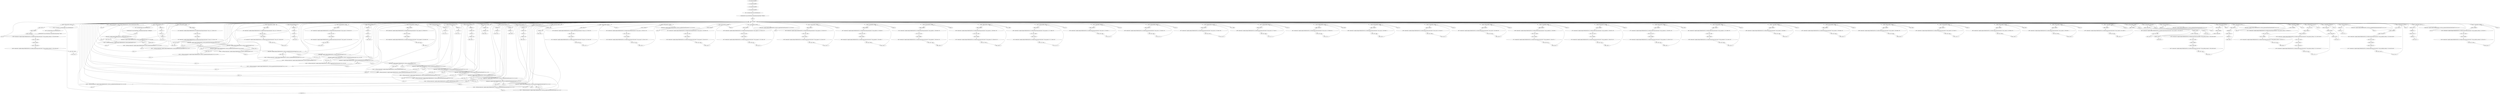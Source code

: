digraph "unitGraph" {
    "r0 = newarray (byte)[997]"
    "r1 = newarray (byte)[997]"
    "r2 = newarray (short)[997]"
    "r3 = newarray (short)[997]"
    "$r4 = <java.lang.System: java.io.PrintStream out>"
    "virtualinvoke $r4.<java.io.PrintStream: void println(java.lang.String)>(\"Warmup\")"
    "i140 = 0"
    "goto [?= (branch)]"
    "staticinvoke <compiler.codegen.TestByteShortVect: void test_ci(byte[],short[])>(r0, r2)"
    "staticinvoke <compiler.codegen.TestByteShortVect: void test_vi(byte[],short[],byte,short)>(r1, r3, 123, 103)"
    "staticinvoke <compiler.codegen.TestByteShortVect: void test_cp(byte[],byte[],short[],short[])>(r0, r1, r2, r3)"
    "staticinvoke <compiler.codegen.TestByteShortVect: void test_ci_neg(byte[],short[])>(r0, r2)"
    "staticinvoke <compiler.codegen.TestByteShortVect: void test_vi_neg(byte[],short[],byte,short)>(r0, r2, 123, 103)"
    "staticinvoke <compiler.codegen.TestByteShortVect: void test_cp_neg(byte[],byte[],short[],short[])>(r0, r1, r2, r3)"
    "staticinvoke <compiler.codegen.TestByteShortVect: void test_ci_oppos(byte[],short[])>(r0, r2)"
    "staticinvoke <compiler.codegen.TestByteShortVect: void test_vi_oppos(byte[],short[],byte,short)>(r0, r2, 123, 103)"
    "staticinvoke <compiler.codegen.TestByteShortVect: void test_cp_oppos(byte[],byte[],short[],short[])>(r0, r1, r2, r3)"
    "staticinvoke <compiler.codegen.TestByteShortVect: void test_ci_aln(byte[],short[])>(r0, r2)"
    "staticinvoke <compiler.codegen.TestByteShortVect: void test_vi_aln(byte[],short[],byte,short)>(r0, r2, 123, 103)"
    "staticinvoke <compiler.codegen.TestByteShortVect: void test_cp_alndst(byte[],byte[],short[],short[])>(r0, r1, r2, r3)"
    "staticinvoke <compiler.codegen.TestByteShortVect: void test_cp_alnsrc(byte[],byte[],short[],short[])>(r0, r1, r2, r3)"
    "staticinvoke <compiler.codegen.TestByteShortVect: void test_ci_unaln(byte[],short[])>(r0, r2)"
    "staticinvoke <compiler.codegen.TestByteShortVect: void test_vi_unaln(byte[],short[],byte,short)>(r0, r2, 123, 103)"
    "staticinvoke <compiler.codegen.TestByteShortVect: void test_cp_unalndst(byte[],byte[],short[],short[])>(r0, r1, r2, r3)"
    "staticinvoke <compiler.codegen.TestByteShortVect: void test_cp_unalnsrc(byte[],byte[],short[],short[])>(r0, r1, r2, r3)"
    "i140 = i140 + 1"
    "if i140 < 11000 goto staticinvoke <compiler.codegen.TestByteShortVect: void test_ci(byte[],short[])>(r0, r2)"
    "i141 = 0"
    "r0[i141] = -1"
    "r1[i141] = -1"
    "r2[i141] = -1"
    "r3[i141] = -1"
    "i141 = i141 + 1"
    "if i141 < 997 goto r0[i141] = -1"
    "$r5 = <java.lang.System: java.io.PrintStream out>"
    "virtualinvoke $r5.<java.io.PrintStream: void println(java.lang.String)>(\"Verification\")"
    "i142 = 0"
    "i143 = 0"
    "$b0 = r0[i143]"
    "$i1 = staticinvoke <compiler.codegen.TestByteShortVect: int verify(java.lang.String,int,byte,byte)>(\"test_ci: a1\", i143, $b0, -123)"
    "i144 = i142 + $i1"
    "$s2 = r2[i143]"
    "$i3 = staticinvoke <compiler.codegen.TestByteShortVect: int verify(java.lang.String,int,short,short)>(\"test_ci: b1\", i143, $s2, -103)"
    "i142 = i144 + $i3"
    "i143 = i143 + 1"
    "if i143 < 997 goto $b0 = r0[i143]"
    "i145 = 0"
    "$b4 = r1[i145]"
    "$i5 = staticinvoke <compiler.codegen.TestByteShortVect: int verify(java.lang.String,int,byte,byte)>(\"test_vi: a2\", i145, $b4, 123)"
    "i146 = i142 + $i5"
    "$s6 = r3[i145]"
    "$i7 = staticinvoke <compiler.codegen.TestByteShortVect: int verify(java.lang.String,int,short,short)>(\"test_vi: b2\", i145, $s6, 103)"
    "i142 = i146 + $i7"
    "i145 = i145 + 1"
    "if i145 < 997 goto $b4 = r1[i145]"
    "i147 = 0"
    "$b8 = r0[i147]"
    "$i9 = staticinvoke <compiler.codegen.TestByteShortVect: int verify(java.lang.String,int,byte,byte)>(\"test_cp: a1\", i147, $b8, 123)"
    "i148 = i142 + $i9"
    "$s10 = r2[i147]"
    "$i11 = staticinvoke <compiler.codegen.TestByteShortVect: int verify(java.lang.String,int,short,short)>(\"test_cp: b1\", i147, $s10, 103)"
    "i142 = i148 + $i11"
    "i147 = i147 + 1"
    "if i147 < 997 goto $b8 = r0[i147]"
    "i149 = 0"
    "r0[i149] = -1"
    "r1[i149] = -1"
    "r2[i149] = -1"
    "r3[i149] = -1"
    "i149 = i149 + 1"
    "if i149 < 997 goto r0[i149] = -1"
    "i150 = 0"
    "$b12 = r0[i150]"
    "$i13 = staticinvoke <compiler.codegen.TestByteShortVect: int verify(java.lang.String,int,byte,byte)>(\"test_ci_neg: a1\", i150, $b12, -123)"
    "i151 = i142 + $i13"
    "$s14 = r2[i150]"
    "$i15 = staticinvoke <compiler.codegen.TestByteShortVect: int verify(java.lang.String,int,short,short)>(\"test_ci_neg: b1\", i150, $s14, -103)"
    "i142 = i151 + $i15"
    "i150 = i150 + 1"
    "if i150 < 997 goto $b12 = r0[i150]"
    "staticinvoke <compiler.codegen.TestByteShortVect: void test_vi_neg(byte[],short[],byte,short)>(r1, r3, 123, 103)"
    "i152 = 0"
    "$b16 = r1[i152]"
    "$i17 = staticinvoke <compiler.codegen.TestByteShortVect: int verify(java.lang.String,int,byte,byte)>(\"test_vi_neg: a2\", i152, $b16, 123)"
    "i153 = i142 + $i17"
    "$s18 = r3[i152]"
    "$i19 = staticinvoke <compiler.codegen.TestByteShortVect: int verify(java.lang.String,int,short,short)>(\"test_vi_neg: b2\", i152, $s18, 103)"
    "i142 = i153 + $i19"
    "i152 = i152 + 1"
    "if i152 < 997 goto $b16 = r1[i152]"
    "i154 = 0"
    "$b20 = r0[i154]"
    "$i21 = staticinvoke <compiler.codegen.TestByteShortVect: int verify(java.lang.String,int,byte,byte)>(\"test_cp_neg: a1\", i154, $b20, 123)"
    "i155 = i142 + $i21"
    "$s22 = r2[i154]"
    "$i23 = staticinvoke <compiler.codegen.TestByteShortVect: int verify(java.lang.String,int,short,short)>(\"test_cp_neg: b1\", i154, $s22, 103)"
    "i142 = i155 + $i23"
    "i154 = i154 + 1"
    "if i154 < 997 goto $b20 = r0[i154]"
    "i156 = 0"
    "r0[i156] = -1"
    "r1[i156] = -1"
    "r2[i156] = -1"
    "r3[i156] = -1"
    "i156 = i156 + 1"
    "if i156 < 997 goto r0[i156] = -1"
    "i157 = 0"
    "$b24 = r0[i157]"
    "$i25 = staticinvoke <compiler.codegen.TestByteShortVect: int verify(java.lang.String,int,byte,byte)>(\"test_ci_oppos: a1\", i157, $b24, -123)"
    "i158 = i142 + $i25"
    "$s26 = r2[i157]"
    "$i27 = staticinvoke <compiler.codegen.TestByteShortVect: int verify(java.lang.String,int,short,short)>(\"test_ci_oppos: b1\", i157, $s26, -103)"
    "i142 = i158 + $i27"
    "i157 = i157 + 1"
    "if i157 < 997 goto $b24 = r0[i157]"
    "staticinvoke <compiler.codegen.TestByteShortVect: void test_vi_oppos(byte[],short[],byte,short)>(r1, r3, 123, 103)"
    "i159 = 0"
    "$b28 = r1[i159]"
    "$i29 = staticinvoke <compiler.codegen.TestByteShortVect: int verify(java.lang.String,int,byte,byte)>(\"test_vi_oppos: a2\", i159, $b28, 123)"
    "i160 = i142 + $i29"
    "$s30 = r3[i159]"
    "$i31 = staticinvoke <compiler.codegen.TestByteShortVect: int verify(java.lang.String,int,short,short)>(\"test_vi_oppos: b2\", i159, $s30, 103)"
    "i142 = i160 + $i31"
    "i159 = i159 + 1"
    "if i159 < 997 goto $b28 = r1[i159]"
    "i161 = 0"
    "$b32 = r0[i161]"
    "$i33 = staticinvoke <compiler.codegen.TestByteShortVect: int verify(java.lang.String,int,byte,byte)>(\"test_cp_oppos: a1\", i161, $b32, 123)"
    "i162 = i142 + $i33"
    "$s34 = r2[i161]"
    "$i35 = staticinvoke <compiler.codegen.TestByteShortVect: int verify(java.lang.String,int,short,short)>(\"test_cp_oppos: b1\", i161, $s34, 103)"
    "i142 = i162 + $i35"
    "i161 = i161 + 1"
    "if i161 < 997 goto $b32 = r0[i161]"
    "i163 = 0"
    "r0[i163] = -1"
    "r1[i163] = 123"
    "r2[i163] = -1"
    "r3[i163] = 123"
    "i163 = i163 + 1"
    "if i163 < 997 goto r0[i163] = -1"
    "i164 = 0"
    "$b36 = r0[i164]"
    "$i37 = staticinvoke <compiler.codegen.TestByteShortVect: int verify(java.lang.String,int,byte,byte)>(\"test_cp_alndst: a1\", i164, $b36, -1)"
    "i165 = i142 + $i37"
    "$s38 = r2[i164]"
    "$i39 = staticinvoke <compiler.codegen.TestByteShortVect: int verify(java.lang.String,int,short,short)>(\"test_cp_alndst: b1\", i164, $s38, -1)"
    "i142 = i165 + $i39"
    "i164 = i164 + 1"
    "if i164 < 8 goto $b36 = r0[i164]"
    "i166 = 8"
    "$b40 = r0[i166]"
    "$i41 = staticinvoke <compiler.codegen.TestByteShortVect: int verify(java.lang.String,int,byte,byte)>(\"test_cp_alndst: a1\", i166, $b40, 123)"
    "i167 = i142 + $i41"
    "$s42 = r2[i166]"
    "$i43 = staticinvoke <compiler.codegen.TestByteShortVect: int verify(java.lang.String,int,short,short)>(\"test_cp_alndst: b1\", i166, $s42, 123)"
    "i142 = i167 + $i43"
    "i166 = i166 + 1"
    "if i166 < 997 goto $b40 = r0[i166]"
    "i168 = 0"
    "r1[i168] = -123"
    "r3[i168] = -123"
    "i168 = i168 + 1"
    "if i168 < 997 goto r1[i168] = -123"
    "i169 = 0"
    "$b44 = r0[i169]"
    "$i45 = staticinvoke <compiler.codegen.TestByteShortVect: int verify(java.lang.String,int,byte,byte)>(\"test_cp_alnsrc: a1\", i169, $b44, -123)"
    "i170 = i142 + $i45"
    "$s46 = r2[i169]"
    "$i47 = staticinvoke <compiler.codegen.TestByteShortVect: int verify(java.lang.String,int,short,short)>(\"test_cp_alnsrc: b1\", i169, $s46, -123)"
    "i142 = i170 + $i47"
    "i169 = i169 + 1"
    "if i169 < 989 goto $b44 = r0[i169]"
    "i171 = 989"
    "$b48 = r0[i171]"
    "$i49 = staticinvoke <compiler.codegen.TestByteShortVect: int verify(java.lang.String,int,byte,byte)>(\"test_cp_alnsrc: a1\", i171, $b48, 123)"
    "i172 = i142 + $i49"
    "$s50 = r2[i171]"
    "$i51 = staticinvoke <compiler.codegen.TestByteShortVect: int verify(java.lang.String,int,short,short)>(\"test_cp_alnsrc: b1\", i171, $s50, 123)"
    "i142 = i172 + $i51"
    "i171 = i171 + 1"
    "if i171 < 997 goto $b48 = r0[i171]"
    "i173 = 0"
    "r0[i173] = -1"
    "r2[i173] = -1"
    "i173 = i173 + 1"
    "if i173 < 997 goto r0[i173] = -1"
    "i174 = 0"
    "$b52 = r0[i174]"
    "$i53 = staticinvoke <compiler.codegen.TestByteShortVect: int verify(java.lang.String,int,byte,byte)>(\"test_ci_aln: a1\", i174, $b52, -1)"
    "i142 = i142 + $i53"
    "i174 = i174 + 1"
    "if i174 < 8 goto $b52 = r0[i174]"
    "i175 = 8"
    "$b54 = r0[i175]"
    "$i55 = staticinvoke <compiler.codegen.TestByteShortVect: int verify(java.lang.String,int,byte,byte)>(\"test_ci_aln: a1\", i175, $b54, -123)"
    "i142 = i142 + $i55"
    "i175 = i175 + 1"
    "if i175 < 997 goto $b54 = r0[i175]"
    "i176 = 0"
    "$s56 = r2[i176]"
    "$i57 = staticinvoke <compiler.codegen.TestByteShortVect: int verify(java.lang.String,int,short,short)>(\"test_ci_aln: b1\", i176, $s56, -103)"
    "i142 = i142 + $i57"
    "i176 = i176 + 1"
    "if i176 < 989 goto $s56 = r2[i176]"
    "i177 = 989"
    "$s58 = r2[i177]"
    "$i59 = staticinvoke <compiler.codegen.TestByteShortVect: int verify(java.lang.String,int,short,short)>(\"test_ci_aln: b1\", i177, $s58, -1)"
    "i142 = i142 + $i59"
    "i177 = i177 + 1"
    "if i177 < 997 goto $s58 = r2[i177]"
    "i178 = 0"
    "r0[i178] = -1"
    "r2[i178] = -1"
    "i178 = i178 + 1"
    "if i178 < 997 goto r0[i178] = -1"
    "i179 = 0"
    "$b60 = r0[i179]"
    "$i61 = staticinvoke <compiler.codegen.TestByteShortVect: int verify(java.lang.String,int,byte,byte)>(\"test_vi_aln: a1\", i179, $b60, 123)"
    "i142 = i142 + $i61"
    "i179 = i179 + 1"
    "if i179 < 989 goto $b60 = r0[i179]"
    "i180 = 989"
    "$b62 = r0[i180]"
    "$i63 = staticinvoke <compiler.codegen.TestByteShortVect: int verify(java.lang.String,int,byte,byte)>(\"test_vi_aln: a1\", i180, $b62, -1)"
    "i142 = i142 + $i63"
    "i180 = i180 + 1"
    "if i180 < 997 goto $b62 = r0[i180]"
    "i181 = 0"
    "$s64 = r2[i181]"
    "$i65 = staticinvoke <compiler.codegen.TestByteShortVect: int verify(java.lang.String,int,short,short)>(\"test_vi_aln: b1\", i181, $s64, -1)"
    "i142 = i142 + $i65"
    "i181 = i181 + 1"
    "if i181 < 8 goto $s64 = r2[i181]"
    "i182 = 8"
    "$s66 = r2[i182]"
    "$i67 = staticinvoke <compiler.codegen.TestByteShortVect: int verify(java.lang.String,int,short,short)>(\"test_vi_aln: b1\", i182, $s66, 103)"
    "i142 = i142 + $i67"
    "i182 = i182 + 1"
    "if i182 < 997 goto $s66 = r2[i182]"
    "i183 = 0"
    "r0[i183] = -1"
    "r1[i183] = 123"
    "r2[i183] = -1"
    "r3[i183] = 123"
    "i183 = i183 + 1"
    "if i183 < 997 goto r0[i183] = -1"
    "i184 = 0"
    "$b68 = r0[i184]"
    "$i69 = staticinvoke <compiler.codegen.TestByteShortVect: int verify(java.lang.String,int,byte,byte)>(\"test_cp_unalndst: a1\", i184, $b68, -1)"
    "i185 = i142 + $i69"
    "$s70 = r2[i184]"
    "$i71 = staticinvoke <compiler.codegen.TestByteShortVect: int verify(java.lang.String,int,short,short)>(\"test_cp_unalndst: b1\", i184, $s70, -1)"
    "i142 = i185 + $i71"
    "i184 = i184 + 1"
    "if i184 < 5 goto $b68 = r0[i184]"
    "i186 = 5"
    "$b72 = r0[i186]"
    "$i73 = staticinvoke <compiler.codegen.TestByteShortVect: int verify(java.lang.String,int,byte,byte)>(\"test_cp_unalndst: a1\", i186, $b72, 123)"
    "i187 = i142 + $i73"
    "$s74 = r2[i186]"
    "$i75 = staticinvoke <compiler.codegen.TestByteShortVect: int verify(java.lang.String,int,short,short)>(\"test_cp_unalndst: b1\", i186, $s74, 123)"
    "i142 = i187 + $i75"
    "i186 = i186 + 1"
    "if i186 < 997 goto $b72 = r0[i186]"
    "i188 = 0"
    "r1[i188] = -123"
    "r3[i188] = -123"
    "i188 = i188 + 1"
    "if i188 < 997 goto r1[i188] = -123"
    "i189 = 0"
    "$b76 = r0[i189]"
    "$i77 = staticinvoke <compiler.codegen.TestByteShortVect: int verify(java.lang.String,int,byte,byte)>(\"test_cp_unalnsrc: a1\", i189, $b76, -123)"
    "i190 = i142 + $i77"
    "$s78 = r2[i189]"
    "$i79 = staticinvoke <compiler.codegen.TestByteShortVect: int verify(java.lang.String,int,short,short)>(\"test_cp_unalnsrc: b1\", i189, $s78, -123)"
    "i142 = i190 + $i79"
    "i189 = i189 + 1"
    "if i189 < 992 goto $b76 = r0[i189]"
    "i191 = 992"
    "$b80 = r0[i191]"
    "$i81 = staticinvoke <compiler.codegen.TestByteShortVect: int verify(java.lang.String,int,byte,byte)>(\"test_cp_unalnsrc: a1\", i191, $b80, 123)"
    "i192 = i142 + $i81"
    "$s82 = r2[i191]"
    "$i83 = staticinvoke <compiler.codegen.TestByteShortVect: int verify(java.lang.String,int,short,short)>(\"test_cp_unalnsrc: b1\", i191, $s82, 123)"
    "i142 = i192 + $i83"
    "i191 = i191 + 1"
    "if i191 < 997 goto $b80 = r0[i191]"
    "i193 = 0"
    "r0[i193] = -1"
    "r2[i193] = -1"
    "i193 = i193 + 1"
    "if i193 < 997 goto r0[i193] = -1"
    "i194 = 0"
    "$b84 = r0[i194]"
    "$i85 = staticinvoke <compiler.codegen.TestByteShortVect: int verify(java.lang.String,int,byte,byte)>(\"test_ci_unaln: a1\", i194, $b84, -1)"
    "i142 = i142 + $i85"
    "i194 = i194 + 1"
    "if i194 < 5 goto $b84 = r0[i194]"
    "i195 = 5"
    "$b86 = r0[i195]"
    "$i87 = staticinvoke <compiler.codegen.TestByteShortVect: int verify(java.lang.String,int,byte,byte)>(\"test_ci_unaln: a1\", i195, $b86, -123)"
    "i142 = i142 + $i87"
    "i195 = i195 + 1"
    "if i195 < 997 goto $b86 = r0[i195]"
    "i196 = 0"
    "$s88 = r2[i196]"
    "$i89 = staticinvoke <compiler.codegen.TestByteShortVect: int verify(java.lang.String,int,short,short)>(\"test_ci_unaln: b1\", i196, $s88, -103)"
    "i142 = i142 + $i89"
    "i196 = i196 + 1"
    "if i196 < 992 goto $s88 = r2[i196]"
    "i197 = 992"
    "$s90 = r2[i197]"
    "$i91 = staticinvoke <compiler.codegen.TestByteShortVect: int verify(java.lang.String,int,short,short)>(\"test_ci_unaln: b1\", i197, $s90, -1)"
    "i142 = i142 + $i91"
    "i197 = i197 + 1"
    "if i197 < 997 goto $s90 = r2[i197]"
    "i198 = 0"
    "r0[i198] = -1"
    "r2[i198] = -1"
    "i198 = i198 + 1"
    "if i198 < 997 goto r0[i198] = -1"
    "i199 = 0"
    "$b92 = r0[i199]"
    "$i93 = staticinvoke <compiler.codegen.TestByteShortVect: int verify(java.lang.String,int,byte,byte)>(\"test_vi_unaln: a1\", i199, $b92, 123)"
    "i142 = i142 + $i93"
    "i199 = i199 + 1"
    "if i199 < 992 goto $b92 = r0[i199]"
    "i200 = 992"
    "$b94 = r0[i200]"
    "$i95 = staticinvoke <compiler.codegen.TestByteShortVect: int verify(java.lang.String,int,byte,byte)>(\"test_vi_unaln: a1\", i200, $b94, -1)"
    "i142 = i142 + $i95"
    "i200 = i200 + 1"
    "if i200 < 997 goto $b94 = r0[i200]"
    "i201 = 0"
    "$s96 = r2[i201]"
    "$i97 = staticinvoke <compiler.codegen.TestByteShortVect: int verify(java.lang.String,int,short,short)>(\"test_vi_unaln: b1\", i201, $s96, -1)"
    "i142 = i142 + $i97"
    "i201 = i201 + 1"
    "if i201 < 5 goto $s96 = r2[i201]"
    "i202 = 5"
    "$s98 = r2[i202]"
    "$i99 = staticinvoke <compiler.codegen.TestByteShortVect: int verify(java.lang.String,int,short,short)>(\"test_vi_unaln: b1\", i202, $s98, 103)"
    "i142 = i142 + $i99"
    "i202 = i202 + 1"
    "if i202 < 997 goto $s98 = r2[i202]"
    "i203 = 0"
    "$b100 = (byte) i203"
    "r0[i203] = $b100"
    "$s101 = (short) i203"
    "r2[i203] = $s101"
    "i203 = i203 + 1"
    "if i203 < 8 goto $b100 = (byte) i203"
    "i204 = 8"
    "r0[i204] = -1"
    "r2[i204] = -1"
    "i204 = i204 + 1"
    "if i204 < 997 goto r0[i204] = -1"
    "staticinvoke <compiler.codegen.TestByteShortVect: void test_cp_alndst(byte[],byte[],short[],short[])>(r0, r0, r2, r2)"
    "i205 = 0"
    "i206 = i205 % 8"
    "$b103 = r0[i205]"
    "$b102 = (byte) i206"
    "$i104 = staticinvoke <compiler.codegen.TestByteShortVect: int verify(java.lang.String,int,byte,byte)>(\"test_cp_alndst_overlap: a1\", i205, $b103, $b102)"
    "i207 = i142 + $i104"
    "$s106 = r2[i205]"
    "$s105 = (short) i206"
    "$i107 = staticinvoke <compiler.codegen.TestByteShortVect: int verify(java.lang.String,int,short,short)>(\"test_cp_alndst_overlap: b1\", i205, $s106, $s105)"
    "i142 = i207 + $i107"
    "i205 = i205 + 1"
    "if i205 < 997 goto i206 = i205 % 8"
    "i208 = 0"
    "$i108 = i208 + 8"
    "r0[$i108] = -1"
    "$i109 = i208 + 8"
    "r2[$i109] = -1"
    "i208 = i208 + 1"
    "if i208 < 8 goto $i108 = i208 + 8"
    "staticinvoke <compiler.codegen.TestByteShortVect: void test_cp_alnsrc(byte[],byte[],short[],short[])>(r0, r0, r2, r2)"
    "i209 = 0"
    "$b110 = r0[i209]"
    "$i111 = staticinvoke <compiler.codegen.TestByteShortVect: int verify(java.lang.String,int,byte,byte)>(\"test_cp_alnsrc_overlap: a1\", i209, $b110, -1)"
    "i210 = i142 + $i111"
    "$s112 = r2[i209]"
    "$i113 = staticinvoke <compiler.codegen.TestByteShortVect: int verify(java.lang.String,int,short,short)>(\"test_cp_alnsrc_overlap: b1\", i209, $s112, -1)"
    "i142 = i210 + $i113"
    "i209 = i209 + 1"
    "if i209 < 8 goto $b110 = r0[i209]"
    "i211 = 8"
    "i212 = i211 % 8"
    "$b115 = r0[i211]"
    "$b114 = (byte) i212"
    "$i116 = staticinvoke <compiler.codegen.TestByteShortVect: int verify(java.lang.String,int,byte,byte)>(\"test_cp_alnsrc_overlap: a1\", i211, $b115, $b114)"
    "i213 = i142 + $i116"
    "$s118 = r2[i211]"
    "$s117 = (short) i212"
    "$i119 = staticinvoke <compiler.codegen.TestByteShortVect: int verify(java.lang.String,int,short,short)>(\"test_cp_alnsrc_overlap: b1\", i211, $s118, $s117)"
    "i142 = i213 + $i119"
    "i211 = i211 + 1"
    "if i211 < 997 goto i212 = i211 % 8"
    "i214 = 0"
    "$b120 = (byte) i214"
    "r0[i214] = $b120"
    "$s121 = (short) i214"
    "r2[i214] = $s121"
    "i214 = i214 + 1"
    "if i214 < 5 goto $b120 = (byte) i214"
    "i215 = 5"
    "r0[i215] = -1"
    "r2[i215] = -1"
    "i215 = i215 + 1"
    "if i215 < 997 goto r0[i215] = -1"
    "staticinvoke <compiler.codegen.TestByteShortVect: void test_cp_unalndst(byte[],byte[],short[],short[])>(r0, r0, r2, r2)"
    "i216 = 0"
    "i217 = i216 % 5"
    "$b123 = r0[i216]"
    "$b122 = (byte) i217"
    "$i124 = staticinvoke <compiler.codegen.TestByteShortVect: int verify(java.lang.String,int,byte,byte)>(\"test_cp_unalndst_overlap: a1\", i216, $b123, $b122)"
    "i218 = i142 + $i124"
    "$s126 = r2[i216]"
    "$s125 = (short) i217"
    "$i127 = staticinvoke <compiler.codegen.TestByteShortVect: int verify(java.lang.String,int,short,short)>(\"test_cp_unalndst_overlap: b1\", i216, $s126, $s125)"
    "i142 = i218 + $i127"
    "i216 = i216 + 1"
    "if i216 < 997 goto i217 = i216 % 5"
    "i219 = 0"
    "$i128 = i219 + 5"
    "r0[$i128] = -1"
    "$i129 = i219 + 5"
    "r2[$i129] = -1"
    "i219 = i219 + 1"
    "if i219 < 5 goto $i128 = i219 + 5"
    "staticinvoke <compiler.codegen.TestByteShortVect: void test_cp_unalnsrc(byte[],byte[],short[],short[])>(r0, r0, r2, r2)"
    "i220 = 0"
    "$b130 = r0[i220]"
    "$i131 = staticinvoke <compiler.codegen.TestByteShortVect: int verify(java.lang.String,int,byte,byte)>(\"test_cp_unalnsrc_overlap: a1\", i220, $b130, -1)"
    "i221 = i142 + $i131"
    "$s132 = r2[i220]"
    "$i133 = staticinvoke <compiler.codegen.TestByteShortVect: int verify(java.lang.String,int,short,short)>(\"test_cp_unalnsrc_overlap: b1\", i220, $s132, -1)"
    "i142 = i221 + $i133"
    "i220 = i220 + 1"
    "if i220 < 5 goto $b130 = r0[i220]"
    "i222 = 5"
    "i223 = i222 % 5"
    "$b135 = r0[i222]"
    "$b134 = (byte) i223"
    "$i136 = staticinvoke <compiler.codegen.TestByteShortVect: int verify(java.lang.String,int,byte,byte)>(\"test_cp_unalnsrc_overlap: a1\", i222, $b135, $b134)"
    "i224 = i142 + $i136"
    "$s138 = r2[i222]"
    "$s137 = (short) i223"
    "$i139 = staticinvoke <compiler.codegen.TestByteShortVect: int verify(java.lang.String,int,short,short)>(\"test_cp_unalnsrc_overlap: b1\", i222, $s138, $s137)"
    "i142 = i224 + $i139"
    "i222 = i222 + 1"
    "if i222 < 997 goto i223 = i222 % 5"
    "if i142 <= 0 goto $r6 = <java.lang.System: java.io.PrintStream out>"
    "return i142"
    "$r6 = <java.lang.System: java.io.PrintStream out>"
    "virtualinvoke $r6.<java.io.PrintStream: void println(java.lang.String)>(\"Time\")"
    "i225 = 0"
    "i225 = i225 + 1"
    "if i225 < 11000 goto staticinvoke <compiler.codegen.TestByteShortVect: void test_ci(byte[],short[])>(r0, r2)"
    "i226 = 0"
    "i226 = i226 + 1"
    "if i226 < 11000 goto staticinvoke <compiler.codegen.TestByteShortVect: void test_vi(byte[],short[],byte,short)>(r1, r3, 123, 103)"
    "i227 = 0"
    "i227 = i227 + 1"
    "if i227 < 11000 goto staticinvoke <compiler.codegen.TestByteShortVect: void test_cp(byte[],byte[],short[],short[])>(r0, r1, r2, r3)"
    "i228 = 0"
    "i228 = i228 + 1"
    "if i228 < 11000 goto staticinvoke <compiler.codegen.TestByteShortVect: void test_ci_neg(byte[],short[])>(r0, r2)"
    "i229 = 0"
    "i229 = i229 + 1"
    "if i229 < 11000 goto staticinvoke <compiler.codegen.TestByteShortVect: void test_vi_neg(byte[],short[],byte,short)>(r0, r2, 123, 103)"
    "i230 = 0"
    "i230 = i230 + 1"
    "if i230 < 11000 goto staticinvoke <compiler.codegen.TestByteShortVect: void test_cp_neg(byte[],byte[],short[],short[])>(r0, r1, r2, r3)"
    "i231 = 0"
    "i231 = i231 + 1"
    "if i231 < 11000 goto staticinvoke <compiler.codegen.TestByteShortVect: void test_ci_oppos(byte[],short[])>(r0, r2)"
    "i232 = 0"
    "i232 = i232 + 1"
    "if i232 < 11000 goto staticinvoke <compiler.codegen.TestByteShortVect: void test_vi_oppos(byte[],short[],byte,short)>(r0, r2, 123, 103)"
    "i233 = 0"
    "i233 = i233 + 1"
    "if i233 < 11000 goto staticinvoke <compiler.codegen.TestByteShortVect: void test_cp_oppos(byte[],byte[],short[],short[])>(r0, r1, r2, r3)"
    "i234 = 0"
    "i234 = i234 + 1"
    "if i234 < 11000 goto staticinvoke <compiler.codegen.TestByteShortVect: void test_ci_aln(byte[],short[])>(r0, r2)"
    "i235 = 0"
    "i235 = i235 + 1"
    "if i235 < 11000 goto staticinvoke <compiler.codegen.TestByteShortVect: void test_vi_aln(byte[],short[],byte,short)>(r0, r2, 123, 103)"
    "i236 = 0"
    "i236 = i236 + 1"
    "if i236 < 11000 goto staticinvoke <compiler.codegen.TestByteShortVect: void test_cp_alndst(byte[],byte[],short[],short[])>(r0, r1, r2, r3)"
    "i237 = 0"
    "i237 = i237 + 1"
    "if i237 < 11000 goto staticinvoke <compiler.codegen.TestByteShortVect: void test_cp_alnsrc(byte[],byte[],short[],short[])>(r0, r1, r2, r3)"
    "i238 = 0"
    "i238 = i238 + 1"
    "if i238 < 11000 goto staticinvoke <compiler.codegen.TestByteShortVect: void test_ci_unaln(byte[],short[])>(r0, r2)"
    "i239 = 0"
    "i239 = i239 + 1"
    "if i239 < 11000 goto staticinvoke <compiler.codegen.TestByteShortVect: void test_vi_unaln(byte[],short[],byte,short)>(r0, r2, 123, 103)"
    "i240 = 0"
    "i240 = i240 + 1"
    "if i240 < 11000 goto staticinvoke <compiler.codegen.TestByteShortVect: void test_cp_unalndst(byte[],byte[],short[],short[])>(r0, r1, r2, r3)"
    "i241 = 0"
    "i241 = i241 + 1"
    "if i241 < 11000 goto staticinvoke <compiler.codegen.TestByteShortVect: void test_cp_unalnsrc(byte[],byte[],short[],short[])>(r0, r1, r2, r3)"
    "r0 = newarray (byte)[997]"->"r1 = newarray (byte)[997]";
    "r1 = newarray (byte)[997]"->"r2 = newarray (short)[997]";
    "r2 = newarray (short)[997]"->"r3 = newarray (short)[997]";
    "r3 = newarray (short)[997]"->"$r4 = <java.lang.System: java.io.PrintStream out>";
    "$r4 = <java.lang.System: java.io.PrintStream out>"->"virtualinvoke $r4.<java.io.PrintStream: void println(java.lang.String)>(\"Warmup\")";
    "virtualinvoke $r4.<java.io.PrintStream: void println(java.lang.String)>(\"Warmup\")"->"i140 = 0";
    "i140 = 0"->"goto [?= (branch)]";
    "goto [?= (branch)]"->"if i140 < 11000 goto staticinvoke <compiler.codegen.TestByteShortVect: void test_ci(byte[],short[])>(r0, r2)";
    "staticinvoke <compiler.codegen.TestByteShortVect: void test_ci(byte[],short[])>(r0, r2)"->"staticinvoke <compiler.codegen.TestByteShortVect: void test_vi(byte[],short[],byte,short)>(r1, r3, 123, 103)";
    "staticinvoke <compiler.codegen.TestByteShortVect: void test_vi(byte[],short[],byte,short)>(r1, r3, 123, 103)"->"staticinvoke <compiler.codegen.TestByteShortVect: void test_cp(byte[],byte[],short[],short[])>(r0, r1, r2, r3)";
    "staticinvoke <compiler.codegen.TestByteShortVect: void test_cp(byte[],byte[],short[],short[])>(r0, r1, r2, r3)"->"staticinvoke <compiler.codegen.TestByteShortVect: void test_ci_neg(byte[],short[])>(r0, r2)";
    "staticinvoke <compiler.codegen.TestByteShortVect: void test_ci_neg(byte[],short[])>(r0, r2)"->"staticinvoke <compiler.codegen.TestByteShortVect: void test_vi_neg(byte[],short[],byte,short)>(r0, r2, 123, 103)";
    "staticinvoke <compiler.codegen.TestByteShortVect: void test_vi_neg(byte[],short[],byte,short)>(r0, r2, 123, 103)"->"staticinvoke <compiler.codegen.TestByteShortVect: void test_cp_neg(byte[],byte[],short[],short[])>(r0, r1, r2, r3)";
    "staticinvoke <compiler.codegen.TestByteShortVect: void test_cp_neg(byte[],byte[],short[],short[])>(r0, r1, r2, r3)"->"staticinvoke <compiler.codegen.TestByteShortVect: void test_ci_oppos(byte[],short[])>(r0, r2)";
    "staticinvoke <compiler.codegen.TestByteShortVect: void test_ci_oppos(byte[],short[])>(r0, r2)"->"staticinvoke <compiler.codegen.TestByteShortVect: void test_vi_oppos(byte[],short[],byte,short)>(r0, r2, 123, 103)";
    "staticinvoke <compiler.codegen.TestByteShortVect: void test_vi_oppos(byte[],short[],byte,short)>(r0, r2, 123, 103)"->"staticinvoke <compiler.codegen.TestByteShortVect: void test_cp_oppos(byte[],byte[],short[],short[])>(r0, r1, r2, r3)";
    "staticinvoke <compiler.codegen.TestByteShortVect: void test_cp_oppos(byte[],byte[],short[],short[])>(r0, r1, r2, r3)"->"staticinvoke <compiler.codegen.TestByteShortVect: void test_ci_aln(byte[],short[])>(r0, r2)";
    "staticinvoke <compiler.codegen.TestByteShortVect: void test_ci_aln(byte[],short[])>(r0, r2)"->"staticinvoke <compiler.codegen.TestByteShortVect: void test_vi_aln(byte[],short[],byte,short)>(r0, r2, 123, 103)";
    "staticinvoke <compiler.codegen.TestByteShortVect: void test_vi_aln(byte[],short[],byte,short)>(r0, r2, 123, 103)"->"staticinvoke <compiler.codegen.TestByteShortVect: void test_cp_alndst(byte[],byte[],short[],short[])>(r0, r1, r2, r3)";
    "staticinvoke <compiler.codegen.TestByteShortVect: void test_cp_alndst(byte[],byte[],short[],short[])>(r0, r1, r2, r3)"->"staticinvoke <compiler.codegen.TestByteShortVect: void test_cp_alnsrc(byte[],byte[],short[],short[])>(r0, r1, r2, r3)";
    "staticinvoke <compiler.codegen.TestByteShortVect: void test_cp_alnsrc(byte[],byte[],short[],short[])>(r0, r1, r2, r3)"->"staticinvoke <compiler.codegen.TestByteShortVect: void test_ci_unaln(byte[],short[])>(r0, r2)";
    "staticinvoke <compiler.codegen.TestByteShortVect: void test_ci_unaln(byte[],short[])>(r0, r2)"->"staticinvoke <compiler.codegen.TestByteShortVect: void test_vi_unaln(byte[],short[],byte,short)>(r0, r2, 123, 103)";
    "staticinvoke <compiler.codegen.TestByteShortVect: void test_vi_unaln(byte[],short[],byte,short)>(r0, r2, 123, 103)"->"staticinvoke <compiler.codegen.TestByteShortVect: void test_cp_unalndst(byte[],byte[],short[],short[])>(r0, r1, r2, r3)";
    "staticinvoke <compiler.codegen.TestByteShortVect: void test_cp_unalndst(byte[],byte[],short[],short[])>(r0, r1, r2, r3)"->"staticinvoke <compiler.codegen.TestByteShortVect: void test_cp_unalnsrc(byte[],byte[],short[],short[])>(r0, r1, r2, r3)";
    "staticinvoke <compiler.codegen.TestByteShortVect: void test_cp_unalnsrc(byte[],byte[],short[],short[])>(r0, r1, r2, r3)"->"i140 = i140 + 1";
    "i140 = i140 + 1"->"if i140 < 11000 goto staticinvoke <compiler.codegen.TestByteShortVect: void test_ci(byte[],short[])>(r0, r2)";
    "if i140 < 11000 goto staticinvoke <compiler.codegen.TestByteShortVect: void test_ci(byte[],short[])>(r0, r2)"->"i141 = 0";
    "if i140 < 11000 goto staticinvoke <compiler.codegen.TestByteShortVect: void test_ci(byte[],short[])>(r0, r2)"->"staticinvoke <compiler.codegen.TestByteShortVect: void test_ci(byte[],short[])>(r0, r2)";
    "i141 = 0"->"goto [?= (branch)]";
    "goto [?= (branch)]"->"if i141 < 997 goto r0[i141] = -1";
    "r0[i141] = -1"->"r1[i141] = -1";
    "r1[i141] = -1"->"r2[i141] = -1";
    "r2[i141] = -1"->"r3[i141] = -1";
    "r3[i141] = -1"->"i141 = i141 + 1";
    "i141 = i141 + 1"->"if i141 < 997 goto r0[i141] = -1";
    "if i141 < 997 goto r0[i141] = -1"->"$r5 = <java.lang.System: java.io.PrintStream out>";
    "if i141 < 997 goto r0[i141] = -1"->"r0[i141] = -1";
    "$r5 = <java.lang.System: java.io.PrintStream out>"->"virtualinvoke $r5.<java.io.PrintStream: void println(java.lang.String)>(\"Verification\")";
    "virtualinvoke $r5.<java.io.PrintStream: void println(java.lang.String)>(\"Verification\")"->"i142 = 0";
    "i142 = 0"->"staticinvoke <compiler.codegen.TestByteShortVect: void test_ci(byte[],short[])>(r0, r2)";
    "staticinvoke <compiler.codegen.TestByteShortVect: void test_ci(byte[],short[])>(r0, r2)"->"i143 = 0";
    "i143 = 0"->"goto [?= (branch)]";
    "goto [?= (branch)]"->"if i143 < 997 goto $b0 = r0[i143]";
    "$b0 = r0[i143]"->"$i1 = staticinvoke <compiler.codegen.TestByteShortVect: int verify(java.lang.String,int,byte,byte)>(\"test_ci: a1\", i143, $b0, -123)";
    "$i1 = staticinvoke <compiler.codegen.TestByteShortVect: int verify(java.lang.String,int,byte,byte)>(\"test_ci: a1\", i143, $b0, -123)"->"i144 = i142 + $i1";
    "i144 = i142 + $i1"->"$s2 = r2[i143]";
    "$s2 = r2[i143]"->"$i3 = staticinvoke <compiler.codegen.TestByteShortVect: int verify(java.lang.String,int,short,short)>(\"test_ci: b1\", i143, $s2, -103)";
    "$i3 = staticinvoke <compiler.codegen.TestByteShortVect: int verify(java.lang.String,int,short,short)>(\"test_ci: b1\", i143, $s2, -103)"->"i142 = i144 + $i3";
    "i142 = i144 + $i3"->"i143 = i143 + 1";
    "i143 = i143 + 1"->"if i143 < 997 goto $b0 = r0[i143]";
    "if i143 < 997 goto $b0 = r0[i143]"->"staticinvoke <compiler.codegen.TestByteShortVect: void test_vi(byte[],short[],byte,short)>(r1, r3, 123, 103)";
    "if i143 < 997 goto $b0 = r0[i143]"->"$b0 = r0[i143]";
    "staticinvoke <compiler.codegen.TestByteShortVect: void test_vi(byte[],short[],byte,short)>(r1, r3, 123, 103)"->"i145 = 0";
    "i145 = 0"->"goto [?= (branch)]";
    "goto [?= (branch)]"->"if i145 < 997 goto $b4 = r1[i145]";
    "$b4 = r1[i145]"->"$i5 = staticinvoke <compiler.codegen.TestByteShortVect: int verify(java.lang.String,int,byte,byte)>(\"test_vi: a2\", i145, $b4, 123)";
    "$i5 = staticinvoke <compiler.codegen.TestByteShortVect: int verify(java.lang.String,int,byte,byte)>(\"test_vi: a2\", i145, $b4, 123)"->"i146 = i142 + $i5";
    "i146 = i142 + $i5"->"$s6 = r3[i145]";
    "$s6 = r3[i145]"->"$i7 = staticinvoke <compiler.codegen.TestByteShortVect: int verify(java.lang.String,int,short,short)>(\"test_vi: b2\", i145, $s6, 103)";
    "$i7 = staticinvoke <compiler.codegen.TestByteShortVect: int verify(java.lang.String,int,short,short)>(\"test_vi: b2\", i145, $s6, 103)"->"i142 = i146 + $i7";
    "i142 = i146 + $i7"->"i145 = i145 + 1";
    "i145 = i145 + 1"->"if i145 < 997 goto $b4 = r1[i145]";
    "if i145 < 997 goto $b4 = r1[i145]"->"staticinvoke <compiler.codegen.TestByteShortVect: void test_cp(byte[],byte[],short[],short[])>(r0, r1, r2, r3)";
    "if i145 < 997 goto $b4 = r1[i145]"->"$b4 = r1[i145]";
    "staticinvoke <compiler.codegen.TestByteShortVect: void test_cp(byte[],byte[],short[],short[])>(r0, r1, r2, r3)"->"i147 = 0";
    "i147 = 0"->"goto [?= (branch)]";
    "goto [?= (branch)]"->"if i147 < 997 goto $b8 = r0[i147]";
    "$b8 = r0[i147]"->"$i9 = staticinvoke <compiler.codegen.TestByteShortVect: int verify(java.lang.String,int,byte,byte)>(\"test_cp: a1\", i147, $b8, 123)";
    "$i9 = staticinvoke <compiler.codegen.TestByteShortVect: int verify(java.lang.String,int,byte,byte)>(\"test_cp: a1\", i147, $b8, 123)"->"i148 = i142 + $i9";
    "i148 = i142 + $i9"->"$s10 = r2[i147]";
    "$s10 = r2[i147]"->"$i11 = staticinvoke <compiler.codegen.TestByteShortVect: int verify(java.lang.String,int,short,short)>(\"test_cp: b1\", i147, $s10, 103)";
    "$i11 = staticinvoke <compiler.codegen.TestByteShortVect: int verify(java.lang.String,int,short,short)>(\"test_cp: b1\", i147, $s10, 103)"->"i142 = i148 + $i11";
    "i142 = i148 + $i11"->"i147 = i147 + 1";
    "i147 = i147 + 1"->"if i147 < 997 goto $b8 = r0[i147]";
    "if i147 < 997 goto $b8 = r0[i147]"->"i149 = 0";
    "if i147 < 997 goto $b8 = r0[i147]"->"$b8 = r0[i147]";
    "i149 = 0"->"goto [?= (branch)]";
    "goto [?= (branch)]"->"if i149 < 997 goto r0[i149] = -1";
    "r0[i149] = -1"->"r1[i149] = -1";
    "r1[i149] = -1"->"r2[i149] = -1";
    "r2[i149] = -1"->"r3[i149] = -1";
    "r3[i149] = -1"->"i149 = i149 + 1";
    "i149 = i149 + 1"->"if i149 < 997 goto r0[i149] = -1";
    "if i149 < 997 goto r0[i149] = -1"->"staticinvoke <compiler.codegen.TestByteShortVect: void test_ci_neg(byte[],short[])>(r0, r2)";
    "if i149 < 997 goto r0[i149] = -1"->"r0[i149] = -1";
    "staticinvoke <compiler.codegen.TestByteShortVect: void test_ci_neg(byte[],short[])>(r0, r2)"->"i150 = 0";
    "i150 = 0"->"goto [?= (branch)]";
    "goto [?= (branch)]"->"if i150 < 997 goto $b12 = r0[i150]";
    "$b12 = r0[i150]"->"$i13 = staticinvoke <compiler.codegen.TestByteShortVect: int verify(java.lang.String,int,byte,byte)>(\"test_ci_neg: a1\", i150, $b12, -123)";
    "$i13 = staticinvoke <compiler.codegen.TestByteShortVect: int verify(java.lang.String,int,byte,byte)>(\"test_ci_neg: a1\", i150, $b12, -123)"->"i151 = i142 + $i13";
    "i151 = i142 + $i13"->"$s14 = r2[i150]";
    "$s14 = r2[i150]"->"$i15 = staticinvoke <compiler.codegen.TestByteShortVect: int verify(java.lang.String,int,short,short)>(\"test_ci_neg: b1\", i150, $s14, -103)";
    "$i15 = staticinvoke <compiler.codegen.TestByteShortVect: int verify(java.lang.String,int,short,short)>(\"test_ci_neg: b1\", i150, $s14, -103)"->"i142 = i151 + $i15";
    "i142 = i151 + $i15"->"i150 = i150 + 1";
    "i150 = i150 + 1"->"if i150 < 997 goto $b12 = r0[i150]";
    "if i150 < 997 goto $b12 = r0[i150]"->"staticinvoke <compiler.codegen.TestByteShortVect: void test_vi_neg(byte[],short[],byte,short)>(r1, r3, 123, 103)";
    "if i150 < 997 goto $b12 = r0[i150]"->"$b12 = r0[i150]";
    "staticinvoke <compiler.codegen.TestByteShortVect: void test_vi_neg(byte[],short[],byte,short)>(r1, r3, 123, 103)"->"i152 = 0";
    "i152 = 0"->"goto [?= (branch)]";
    "goto [?= (branch)]"->"if i152 < 997 goto $b16 = r1[i152]";
    "$b16 = r1[i152]"->"$i17 = staticinvoke <compiler.codegen.TestByteShortVect: int verify(java.lang.String,int,byte,byte)>(\"test_vi_neg: a2\", i152, $b16, 123)";
    "$i17 = staticinvoke <compiler.codegen.TestByteShortVect: int verify(java.lang.String,int,byte,byte)>(\"test_vi_neg: a2\", i152, $b16, 123)"->"i153 = i142 + $i17";
    "i153 = i142 + $i17"->"$s18 = r3[i152]";
    "$s18 = r3[i152]"->"$i19 = staticinvoke <compiler.codegen.TestByteShortVect: int verify(java.lang.String,int,short,short)>(\"test_vi_neg: b2\", i152, $s18, 103)";
    "$i19 = staticinvoke <compiler.codegen.TestByteShortVect: int verify(java.lang.String,int,short,short)>(\"test_vi_neg: b2\", i152, $s18, 103)"->"i142 = i153 + $i19";
    "i142 = i153 + $i19"->"i152 = i152 + 1";
    "i152 = i152 + 1"->"if i152 < 997 goto $b16 = r1[i152]";
    "if i152 < 997 goto $b16 = r1[i152]"->"staticinvoke <compiler.codegen.TestByteShortVect: void test_cp_neg(byte[],byte[],short[],short[])>(r0, r1, r2, r3)";
    "if i152 < 997 goto $b16 = r1[i152]"->"$b16 = r1[i152]";
    "staticinvoke <compiler.codegen.TestByteShortVect: void test_cp_neg(byte[],byte[],short[],short[])>(r0, r1, r2, r3)"->"i154 = 0";
    "i154 = 0"->"goto [?= (branch)]";
    "goto [?= (branch)]"->"if i154 < 997 goto $b20 = r0[i154]";
    "$b20 = r0[i154]"->"$i21 = staticinvoke <compiler.codegen.TestByteShortVect: int verify(java.lang.String,int,byte,byte)>(\"test_cp_neg: a1\", i154, $b20, 123)";
    "$i21 = staticinvoke <compiler.codegen.TestByteShortVect: int verify(java.lang.String,int,byte,byte)>(\"test_cp_neg: a1\", i154, $b20, 123)"->"i155 = i142 + $i21";
    "i155 = i142 + $i21"->"$s22 = r2[i154]";
    "$s22 = r2[i154]"->"$i23 = staticinvoke <compiler.codegen.TestByteShortVect: int verify(java.lang.String,int,short,short)>(\"test_cp_neg: b1\", i154, $s22, 103)";
    "$i23 = staticinvoke <compiler.codegen.TestByteShortVect: int verify(java.lang.String,int,short,short)>(\"test_cp_neg: b1\", i154, $s22, 103)"->"i142 = i155 + $i23";
    "i142 = i155 + $i23"->"i154 = i154 + 1";
    "i154 = i154 + 1"->"if i154 < 997 goto $b20 = r0[i154]";
    "if i154 < 997 goto $b20 = r0[i154]"->"i156 = 0";
    "if i154 < 997 goto $b20 = r0[i154]"->"$b20 = r0[i154]";
    "i156 = 0"->"goto [?= (branch)]";
    "goto [?= (branch)]"->"if i156 < 997 goto r0[i156] = -1";
    "r0[i156] = -1"->"r1[i156] = -1";
    "r1[i156] = -1"->"r2[i156] = -1";
    "r2[i156] = -1"->"r3[i156] = -1";
    "r3[i156] = -1"->"i156 = i156 + 1";
    "i156 = i156 + 1"->"if i156 < 997 goto r0[i156] = -1";
    "if i156 < 997 goto r0[i156] = -1"->"staticinvoke <compiler.codegen.TestByteShortVect: void test_ci_oppos(byte[],short[])>(r0, r2)";
    "if i156 < 997 goto r0[i156] = -1"->"r0[i156] = -1";
    "staticinvoke <compiler.codegen.TestByteShortVect: void test_ci_oppos(byte[],short[])>(r0, r2)"->"i157 = 0";
    "i157 = 0"->"goto [?= (branch)]";
    "goto [?= (branch)]"->"if i157 < 997 goto $b24 = r0[i157]";
    "$b24 = r0[i157]"->"$i25 = staticinvoke <compiler.codegen.TestByteShortVect: int verify(java.lang.String,int,byte,byte)>(\"test_ci_oppos: a1\", i157, $b24, -123)";
    "$i25 = staticinvoke <compiler.codegen.TestByteShortVect: int verify(java.lang.String,int,byte,byte)>(\"test_ci_oppos: a1\", i157, $b24, -123)"->"i158 = i142 + $i25";
    "i158 = i142 + $i25"->"$s26 = r2[i157]";
    "$s26 = r2[i157]"->"$i27 = staticinvoke <compiler.codegen.TestByteShortVect: int verify(java.lang.String,int,short,short)>(\"test_ci_oppos: b1\", i157, $s26, -103)";
    "$i27 = staticinvoke <compiler.codegen.TestByteShortVect: int verify(java.lang.String,int,short,short)>(\"test_ci_oppos: b1\", i157, $s26, -103)"->"i142 = i158 + $i27";
    "i142 = i158 + $i27"->"i157 = i157 + 1";
    "i157 = i157 + 1"->"if i157 < 997 goto $b24 = r0[i157]";
    "if i157 < 997 goto $b24 = r0[i157]"->"staticinvoke <compiler.codegen.TestByteShortVect: void test_vi_oppos(byte[],short[],byte,short)>(r1, r3, 123, 103)";
    "if i157 < 997 goto $b24 = r0[i157]"->"$b24 = r0[i157]";
    "staticinvoke <compiler.codegen.TestByteShortVect: void test_vi_oppos(byte[],short[],byte,short)>(r1, r3, 123, 103)"->"i159 = 0";
    "i159 = 0"->"goto [?= (branch)]";
    "goto [?= (branch)]"->"if i159 < 997 goto $b28 = r1[i159]";
    "$b28 = r1[i159]"->"$i29 = staticinvoke <compiler.codegen.TestByteShortVect: int verify(java.lang.String,int,byte,byte)>(\"test_vi_oppos: a2\", i159, $b28, 123)";
    "$i29 = staticinvoke <compiler.codegen.TestByteShortVect: int verify(java.lang.String,int,byte,byte)>(\"test_vi_oppos: a2\", i159, $b28, 123)"->"i160 = i142 + $i29";
    "i160 = i142 + $i29"->"$s30 = r3[i159]";
    "$s30 = r3[i159]"->"$i31 = staticinvoke <compiler.codegen.TestByteShortVect: int verify(java.lang.String,int,short,short)>(\"test_vi_oppos: b2\", i159, $s30, 103)";
    "$i31 = staticinvoke <compiler.codegen.TestByteShortVect: int verify(java.lang.String,int,short,short)>(\"test_vi_oppos: b2\", i159, $s30, 103)"->"i142 = i160 + $i31";
    "i142 = i160 + $i31"->"i159 = i159 + 1";
    "i159 = i159 + 1"->"if i159 < 997 goto $b28 = r1[i159]";
    "if i159 < 997 goto $b28 = r1[i159]"->"staticinvoke <compiler.codegen.TestByteShortVect: void test_cp_oppos(byte[],byte[],short[],short[])>(r0, r1, r2, r3)";
    "if i159 < 997 goto $b28 = r1[i159]"->"$b28 = r1[i159]";
    "staticinvoke <compiler.codegen.TestByteShortVect: void test_cp_oppos(byte[],byte[],short[],short[])>(r0, r1, r2, r3)"->"i161 = 0";
    "i161 = 0"->"goto [?= (branch)]";
    "goto [?= (branch)]"->"if i161 < 997 goto $b32 = r0[i161]";
    "$b32 = r0[i161]"->"$i33 = staticinvoke <compiler.codegen.TestByteShortVect: int verify(java.lang.String,int,byte,byte)>(\"test_cp_oppos: a1\", i161, $b32, 123)";
    "$i33 = staticinvoke <compiler.codegen.TestByteShortVect: int verify(java.lang.String,int,byte,byte)>(\"test_cp_oppos: a1\", i161, $b32, 123)"->"i162 = i142 + $i33";
    "i162 = i142 + $i33"->"$s34 = r2[i161]";
    "$s34 = r2[i161]"->"$i35 = staticinvoke <compiler.codegen.TestByteShortVect: int verify(java.lang.String,int,short,short)>(\"test_cp_oppos: b1\", i161, $s34, 103)";
    "$i35 = staticinvoke <compiler.codegen.TestByteShortVect: int verify(java.lang.String,int,short,short)>(\"test_cp_oppos: b1\", i161, $s34, 103)"->"i142 = i162 + $i35";
    "i142 = i162 + $i35"->"i161 = i161 + 1";
    "i161 = i161 + 1"->"if i161 < 997 goto $b32 = r0[i161]";
    "if i161 < 997 goto $b32 = r0[i161]"->"i163 = 0";
    "if i161 < 997 goto $b32 = r0[i161]"->"$b32 = r0[i161]";
    "i163 = 0"->"goto [?= (branch)]";
    "goto [?= (branch)]"->"if i163 < 997 goto r0[i163] = -1";
    "r0[i163] = -1"->"r1[i163] = 123";
    "r1[i163] = 123"->"r2[i163] = -1";
    "r2[i163] = -1"->"r3[i163] = 123";
    "r3[i163] = 123"->"i163 = i163 + 1";
    "i163 = i163 + 1"->"if i163 < 997 goto r0[i163] = -1";
    "if i163 < 997 goto r0[i163] = -1"->"staticinvoke <compiler.codegen.TestByteShortVect: void test_cp_alndst(byte[],byte[],short[],short[])>(r0, r1, r2, r3)";
    "if i163 < 997 goto r0[i163] = -1"->"r0[i163] = -1";
    "staticinvoke <compiler.codegen.TestByteShortVect: void test_cp_alndst(byte[],byte[],short[],short[])>(r0, r1, r2, r3)"->"i164 = 0";
    "i164 = 0"->"goto [?= (branch)]";
    "goto [?= (branch)]"->"if i164 < 8 goto $b36 = r0[i164]";
    "$b36 = r0[i164]"->"$i37 = staticinvoke <compiler.codegen.TestByteShortVect: int verify(java.lang.String,int,byte,byte)>(\"test_cp_alndst: a1\", i164, $b36, -1)";
    "$i37 = staticinvoke <compiler.codegen.TestByteShortVect: int verify(java.lang.String,int,byte,byte)>(\"test_cp_alndst: a1\", i164, $b36, -1)"->"i165 = i142 + $i37";
    "i165 = i142 + $i37"->"$s38 = r2[i164]";
    "$s38 = r2[i164]"->"$i39 = staticinvoke <compiler.codegen.TestByteShortVect: int verify(java.lang.String,int,short,short)>(\"test_cp_alndst: b1\", i164, $s38, -1)";
    "$i39 = staticinvoke <compiler.codegen.TestByteShortVect: int verify(java.lang.String,int,short,short)>(\"test_cp_alndst: b1\", i164, $s38, -1)"->"i142 = i165 + $i39";
    "i142 = i165 + $i39"->"i164 = i164 + 1";
    "i164 = i164 + 1"->"if i164 < 8 goto $b36 = r0[i164]";
    "if i164 < 8 goto $b36 = r0[i164]"->"i166 = 8";
    "if i164 < 8 goto $b36 = r0[i164]"->"$b36 = r0[i164]";
    "i166 = 8"->"goto [?= (branch)]";
    "goto [?= (branch)]"->"if i166 < 997 goto $b40 = r0[i166]";
    "$b40 = r0[i166]"->"$i41 = staticinvoke <compiler.codegen.TestByteShortVect: int verify(java.lang.String,int,byte,byte)>(\"test_cp_alndst: a1\", i166, $b40, 123)";
    "$i41 = staticinvoke <compiler.codegen.TestByteShortVect: int verify(java.lang.String,int,byte,byte)>(\"test_cp_alndst: a1\", i166, $b40, 123)"->"i167 = i142 + $i41";
    "i167 = i142 + $i41"->"$s42 = r2[i166]";
    "$s42 = r2[i166]"->"$i43 = staticinvoke <compiler.codegen.TestByteShortVect: int verify(java.lang.String,int,short,short)>(\"test_cp_alndst: b1\", i166, $s42, 123)";
    "$i43 = staticinvoke <compiler.codegen.TestByteShortVect: int verify(java.lang.String,int,short,short)>(\"test_cp_alndst: b1\", i166, $s42, 123)"->"i142 = i167 + $i43";
    "i142 = i167 + $i43"->"i166 = i166 + 1";
    "i166 = i166 + 1"->"if i166 < 997 goto $b40 = r0[i166]";
    "if i166 < 997 goto $b40 = r0[i166]"->"i168 = 0";
    "if i166 < 997 goto $b40 = r0[i166]"->"$b40 = r0[i166]";
    "i168 = 0"->"goto [?= (branch)]";
    "goto [?= (branch)]"->"if i168 < 997 goto r1[i168] = -123";
    "r1[i168] = -123"->"r3[i168] = -123";
    "r3[i168] = -123"->"i168 = i168 + 1";
    "i168 = i168 + 1"->"if i168 < 997 goto r1[i168] = -123";
    "if i168 < 997 goto r1[i168] = -123"->"staticinvoke <compiler.codegen.TestByteShortVect: void test_cp_alnsrc(byte[],byte[],short[],short[])>(r0, r1, r2, r3)";
    "if i168 < 997 goto r1[i168] = -123"->"r1[i168] = -123";
    "staticinvoke <compiler.codegen.TestByteShortVect: void test_cp_alnsrc(byte[],byte[],short[],short[])>(r0, r1, r2, r3)"->"i169 = 0";
    "i169 = 0"->"goto [?= (branch)]";
    "goto [?= (branch)]"->"if i169 < 989 goto $b44 = r0[i169]";
    "$b44 = r0[i169]"->"$i45 = staticinvoke <compiler.codegen.TestByteShortVect: int verify(java.lang.String,int,byte,byte)>(\"test_cp_alnsrc: a1\", i169, $b44, -123)";
    "$i45 = staticinvoke <compiler.codegen.TestByteShortVect: int verify(java.lang.String,int,byte,byte)>(\"test_cp_alnsrc: a1\", i169, $b44, -123)"->"i170 = i142 + $i45";
    "i170 = i142 + $i45"->"$s46 = r2[i169]";
    "$s46 = r2[i169]"->"$i47 = staticinvoke <compiler.codegen.TestByteShortVect: int verify(java.lang.String,int,short,short)>(\"test_cp_alnsrc: b1\", i169, $s46, -123)";
    "$i47 = staticinvoke <compiler.codegen.TestByteShortVect: int verify(java.lang.String,int,short,short)>(\"test_cp_alnsrc: b1\", i169, $s46, -123)"->"i142 = i170 + $i47";
    "i142 = i170 + $i47"->"i169 = i169 + 1";
    "i169 = i169 + 1"->"if i169 < 989 goto $b44 = r0[i169]";
    "if i169 < 989 goto $b44 = r0[i169]"->"i171 = 989";
    "if i169 < 989 goto $b44 = r0[i169]"->"$b44 = r0[i169]";
    "i171 = 989"->"goto [?= (branch)]";
    "goto [?= (branch)]"->"if i171 < 997 goto $b48 = r0[i171]";
    "$b48 = r0[i171]"->"$i49 = staticinvoke <compiler.codegen.TestByteShortVect: int verify(java.lang.String,int,byte,byte)>(\"test_cp_alnsrc: a1\", i171, $b48, 123)";
    "$i49 = staticinvoke <compiler.codegen.TestByteShortVect: int verify(java.lang.String,int,byte,byte)>(\"test_cp_alnsrc: a1\", i171, $b48, 123)"->"i172 = i142 + $i49";
    "i172 = i142 + $i49"->"$s50 = r2[i171]";
    "$s50 = r2[i171]"->"$i51 = staticinvoke <compiler.codegen.TestByteShortVect: int verify(java.lang.String,int,short,short)>(\"test_cp_alnsrc: b1\", i171, $s50, 123)";
    "$i51 = staticinvoke <compiler.codegen.TestByteShortVect: int verify(java.lang.String,int,short,short)>(\"test_cp_alnsrc: b1\", i171, $s50, 123)"->"i142 = i172 + $i51";
    "i142 = i172 + $i51"->"i171 = i171 + 1";
    "i171 = i171 + 1"->"if i171 < 997 goto $b48 = r0[i171]";
    "if i171 < 997 goto $b48 = r0[i171]"->"i173 = 0";
    "if i171 < 997 goto $b48 = r0[i171]"->"$b48 = r0[i171]";
    "i173 = 0"->"goto [?= (branch)]";
    "goto [?= (branch)]"->"if i173 < 997 goto r0[i173] = -1";
    "r0[i173] = -1"->"r2[i173] = -1";
    "r2[i173] = -1"->"i173 = i173 + 1";
    "i173 = i173 + 1"->"if i173 < 997 goto r0[i173] = -1";
    "if i173 < 997 goto r0[i173] = -1"->"staticinvoke <compiler.codegen.TestByteShortVect: void test_ci_aln(byte[],short[])>(r0, r2)";
    "if i173 < 997 goto r0[i173] = -1"->"r0[i173] = -1";
    "staticinvoke <compiler.codegen.TestByteShortVect: void test_ci_aln(byte[],short[])>(r0, r2)"->"i174 = 0";
    "i174 = 0"->"goto [?= (branch)]";
    "goto [?= (branch)]"->"if i174 < 8 goto $b52 = r0[i174]";
    "$b52 = r0[i174]"->"$i53 = staticinvoke <compiler.codegen.TestByteShortVect: int verify(java.lang.String,int,byte,byte)>(\"test_ci_aln: a1\", i174, $b52, -1)";
    "$i53 = staticinvoke <compiler.codegen.TestByteShortVect: int verify(java.lang.String,int,byte,byte)>(\"test_ci_aln: a1\", i174, $b52, -1)"->"i142 = i142 + $i53";
    "i142 = i142 + $i53"->"i174 = i174 + 1";
    "i174 = i174 + 1"->"if i174 < 8 goto $b52 = r0[i174]";
    "if i174 < 8 goto $b52 = r0[i174]"->"i175 = 8";
    "if i174 < 8 goto $b52 = r0[i174]"->"$b52 = r0[i174]";
    "i175 = 8"->"goto [?= (branch)]";
    "goto [?= (branch)]"->"if i175 < 997 goto $b54 = r0[i175]";
    "$b54 = r0[i175]"->"$i55 = staticinvoke <compiler.codegen.TestByteShortVect: int verify(java.lang.String,int,byte,byte)>(\"test_ci_aln: a1\", i175, $b54, -123)";
    "$i55 = staticinvoke <compiler.codegen.TestByteShortVect: int verify(java.lang.String,int,byte,byte)>(\"test_ci_aln: a1\", i175, $b54, -123)"->"i142 = i142 + $i55";
    "i142 = i142 + $i55"->"i175 = i175 + 1";
    "i175 = i175 + 1"->"if i175 < 997 goto $b54 = r0[i175]";
    "if i175 < 997 goto $b54 = r0[i175]"->"i176 = 0";
    "if i175 < 997 goto $b54 = r0[i175]"->"$b54 = r0[i175]";
    "i176 = 0"->"goto [?= (branch)]";
    "goto [?= (branch)]"->"if i176 < 989 goto $s56 = r2[i176]";
    "$s56 = r2[i176]"->"$i57 = staticinvoke <compiler.codegen.TestByteShortVect: int verify(java.lang.String,int,short,short)>(\"test_ci_aln: b1\", i176, $s56, -103)";
    "$i57 = staticinvoke <compiler.codegen.TestByteShortVect: int verify(java.lang.String,int,short,short)>(\"test_ci_aln: b1\", i176, $s56, -103)"->"i142 = i142 + $i57";
    "i142 = i142 + $i57"->"i176 = i176 + 1";
    "i176 = i176 + 1"->"if i176 < 989 goto $s56 = r2[i176]";
    "if i176 < 989 goto $s56 = r2[i176]"->"i177 = 989";
    "if i176 < 989 goto $s56 = r2[i176]"->"$s56 = r2[i176]";
    "i177 = 989"->"goto [?= (branch)]";
    "goto [?= (branch)]"->"if i177 < 997 goto $s58 = r2[i177]";
    "$s58 = r2[i177]"->"$i59 = staticinvoke <compiler.codegen.TestByteShortVect: int verify(java.lang.String,int,short,short)>(\"test_ci_aln: b1\", i177, $s58, -1)";
    "$i59 = staticinvoke <compiler.codegen.TestByteShortVect: int verify(java.lang.String,int,short,short)>(\"test_ci_aln: b1\", i177, $s58, -1)"->"i142 = i142 + $i59";
    "i142 = i142 + $i59"->"i177 = i177 + 1";
    "i177 = i177 + 1"->"if i177 < 997 goto $s58 = r2[i177]";
    "if i177 < 997 goto $s58 = r2[i177]"->"i178 = 0";
    "if i177 < 997 goto $s58 = r2[i177]"->"$s58 = r2[i177]";
    "i178 = 0"->"goto [?= (branch)]";
    "goto [?= (branch)]"->"if i178 < 997 goto r0[i178] = -1";
    "r0[i178] = -1"->"r2[i178] = -1";
    "r2[i178] = -1"->"i178 = i178 + 1";
    "i178 = i178 + 1"->"if i178 < 997 goto r0[i178] = -1";
    "if i178 < 997 goto r0[i178] = -1"->"staticinvoke <compiler.codegen.TestByteShortVect: void test_vi_aln(byte[],short[],byte,short)>(r0, r2, 123, 103)";
    "if i178 < 997 goto r0[i178] = -1"->"r0[i178] = -1";
    "staticinvoke <compiler.codegen.TestByteShortVect: void test_vi_aln(byte[],short[],byte,short)>(r0, r2, 123, 103)"->"i179 = 0";
    "i179 = 0"->"goto [?= (branch)]";
    "goto [?= (branch)]"->"if i179 < 989 goto $b60 = r0[i179]";
    "$b60 = r0[i179]"->"$i61 = staticinvoke <compiler.codegen.TestByteShortVect: int verify(java.lang.String,int,byte,byte)>(\"test_vi_aln: a1\", i179, $b60, 123)";
    "$i61 = staticinvoke <compiler.codegen.TestByteShortVect: int verify(java.lang.String,int,byte,byte)>(\"test_vi_aln: a1\", i179, $b60, 123)"->"i142 = i142 + $i61";
    "i142 = i142 + $i61"->"i179 = i179 + 1";
    "i179 = i179 + 1"->"if i179 < 989 goto $b60 = r0[i179]";
    "if i179 < 989 goto $b60 = r0[i179]"->"i180 = 989";
    "if i179 < 989 goto $b60 = r0[i179]"->"$b60 = r0[i179]";
    "i180 = 989"->"goto [?= (branch)]";
    "goto [?= (branch)]"->"if i180 < 997 goto $b62 = r0[i180]";
    "$b62 = r0[i180]"->"$i63 = staticinvoke <compiler.codegen.TestByteShortVect: int verify(java.lang.String,int,byte,byte)>(\"test_vi_aln: a1\", i180, $b62, -1)";
    "$i63 = staticinvoke <compiler.codegen.TestByteShortVect: int verify(java.lang.String,int,byte,byte)>(\"test_vi_aln: a1\", i180, $b62, -1)"->"i142 = i142 + $i63";
    "i142 = i142 + $i63"->"i180 = i180 + 1";
    "i180 = i180 + 1"->"if i180 < 997 goto $b62 = r0[i180]";
    "if i180 < 997 goto $b62 = r0[i180]"->"i181 = 0";
    "if i180 < 997 goto $b62 = r0[i180]"->"$b62 = r0[i180]";
    "i181 = 0"->"goto [?= (branch)]";
    "goto [?= (branch)]"->"if i181 < 8 goto $s64 = r2[i181]";
    "$s64 = r2[i181]"->"$i65 = staticinvoke <compiler.codegen.TestByteShortVect: int verify(java.lang.String,int,short,short)>(\"test_vi_aln: b1\", i181, $s64, -1)";
    "$i65 = staticinvoke <compiler.codegen.TestByteShortVect: int verify(java.lang.String,int,short,short)>(\"test_vi_aln: b1\", i181, $s64, -1)"->"i142 = i142 + $i65";
    "i142 = i142 + $i65"->"i181 = i181 + 1";
    "i181 = i181 + 1"->"if i181 < 8 goto $s64 = r2[i181]";
    "if i181 < 8 goto $s64 = r2[i181]"->"i182 = 8";
    "if i181 < 8 goto $s64 = r2[i181]"->"$s64 = r2[i181]";
    "i182 = 8"->"goto [?= (branch)]";
    "goto [?= (branch)]"->"if i182 < 997 goto $s66 = r2[i182]";
    "$s66 = r2[i182]"->"$i67 = staticinvoke <compiler.codegen.TestByteShortVect: int verify(java.lang.String,int,short,short)>(\"test_vi_aln: b1\", i182, $s66, 103)";
    "$i67 = staticinvoke <compiler.codegen.TestByteShortVect: int verify(java.lang.String,int,short,short)>(\"test_vi_aln: b1\", i182, $s66, 103)"->"i142 = i142 + $i67";
    "i142 = i142 + $i67"->"i182 = i182 + 1";
    "i182 = i182 + 1"->"if i182 < 997 goto $s66 = r2[i182]";
    "if i182 < 997 goto $s66 = r2[i182]"->"i183 = 0";
    "if i182 < 997 goto $s66 = r2[i182]"->"$s66 = r2[i182]";
    "i183 = 0"->"goto [?= (branch)]";
    "goto [?= (branch)]"->"if i183 < 997 goto r0[i183] = -1";
    "r0[i183] = -1"->"r1[i183] = 123";
    "r1[i183] = 123"->"r2[i183] = -1";
    "r2[i183] = -1"->"r3[i183] = 123";
    "r3[i183] = 123"->"i183 = i183 + 1";
    "i183 = i183 + 1"->"if i183 < 997 goto r0[i183] = -1";
    "if i183 < 997 goto r0[i183] = -1"->"staticinvoke <compiler.codegen.TestByteShortVect: void test_cp_unalndst(byte[],byte[],short[],short[])>(r0, r1, r2, r3)";
    "if i183 < 997 goto r0[i183] = -1"->"r0[i183] = -1";
    "staticinvoke <compiler.codegen.TestByteShortVect: void test_cp_unalndst(byte[],byte[],short[],short[])>(r0, r1, r2, r3)"->"i184 = 0";
    "i184 = 0"->"goto [?= (branch)]";
    "goto [?= (branch)]"->"if i184 < 5 goto $b68 = r0[i184]";
    "$b68 = r0[i184]"->"$i69 = staticinvoke <compiler.codegen.TestByteShortVect: int verify(java.lang.String,int,byte,byte)>(\"test_cp_unalndst: a1\", i184, $b68, -1)";
    "$i69 = staticinvoke <compiler.codegen.TestByteShortVect: int verify(java.lang.String,int,byte,byte)>(\"test_cp_unalndst: a1\", i184, $b68, -1)"->"i185 = i142 + $i69";
    "i185 = i142 + $i69"->"$s70 = r2[i184]";
    "$s70 = r2[i184]"->"$i71 = staticinvoke <compiler.codegen.TestByteShortVect: int verify(java.lang.String,int,short,short)>(\"test_cp_unalndst: b1\", i184, $s70, -1)";
    "$i71 = staticinvoke <compiler.codegen.TestByteShortVect: int verify(java.lang.String,int,short,short)>(\"test_cp_unalndst: b1\", i184, $s70, -1)"->"i142 = i185 + $i71";
    "i142 = i185 + $i71"->"i184 = i184 + 1";
    "i184 = i184 + 1"->"if i184 < 5 goto $b68 = r0[i184]";
    "if i184 < 5 goto $b68 = r0[i184]"->"i186 = 5";
    "if i184 < 5 goto $b68 = r0[i184]"->"$b68 = r0[i184]";
    "i186 = 5"->"goto [?= (branch)]";
    "goto [?= (branch)]"->"if i186 < 997 goto $b72 = r0[i186]";
    "$b72 = r0[i186]"->"$i73 = staticinvoke <compiler.codegen.TestByteShortVect: int verify(java.lang.String,int,byte,byte)>(\"test_cp_unalndst: a1\", i186, $b72, 123)";
    "$i73 = staticinvoke <compiler.codegen.TestByteShortVect: int verify(java.lang.String,int,byte,byte)>(\"test_cp_unalndst: a1\", i186, $b72, 123)"->"i187 = i142 + $i73";
    "i187 = i142 + $i73"->"$s74 = r2[i186]";
    "$s74 = r2[i186]"->"$i75 = staticinvoke <compiler.codegen.TestByteShortVect: int verify(java.lang.String,int,short,short)>(\"test_cp_unalndst: b1\", i186, $s74, 123)";
    "$i75 = staticinvoke <compiler.codegen.TestByteShortVect: int verify(java.lang.String,int,short,short)>(\"test_cp_unalndst: b1\", i186, $s74, 123)"->"i142 = i187 + $i75";
    "i142 = i187 + $i75"->"i186 = i186 + 1";
    "i186 = i186 + 1"->"if i186 < 997 goto $b72 = r0[i186]";
    "if i186 < 997 goto $b72 = r0[i186]"->"i188 = 0";
    "if i186 < 997 goto $b72 = r0[i186]"->"$b72 = r0[i186]";
    "i188 = 0"->"goto [?= (branch)]";
    "goto [?= (branch)]"->"if i188 < 997 goto r1[i188] = -123";
    "r1[i188] = -123"->"r3[i188] = -123";
    "r3[i188] = -123"->"i188 = i188 + 1";
    "i188 = i188 + 1"->"if i188 < 997 goto r1[i188] = -123";
    "if i188 < 997 goto r1[i188] = -123"->"staticinvoke <compiler.codegen.TestByteShortVect: void test_cp_unalnsrc(byte[],byte[],short[],short[])>(r0, r1, r2, r3)";
    "if i188 < 997 goto r1[i188] = -123"->"r1[i188] = -123";
    "staticinvoke <compiler.codegen.TestByteShortVect: void test_cp_unalnsrc(byte[],byte[],short[],short[])>(r0, r1, r2, r3)"->"i189 = 0";
    "i189 = 0"->"goto [?= (branch)]";
    "goto [?= (branch)]"->"if i189 < 992 goto $b76 = r0[i189]";
    "$b76 = r0[i189]"->"$i77 = staticinvoke <compiler.codegen.TestByteShortVect: int verify(java.lang.String,int,byte,byte)>(\"test_cp_unalnsrc: a1\", i189, $b76, -123)";
    "$i77 = staticinvoke <compiler.codegen.TestByteShortVect: int verify(java.lang.String,int,byte,byte)>(\"test_cp_unalnsrc: a1\", i189, $b76, -123)"->"i190 = i142 + $i77";
    "i190 = i142 + $i77"->"$s78 = r2[i189]";
    "$s78 = r2[i189]"->"$i79 = staticinvoke <compiler.codegen.TestByteShortVect: int verify(java.lang.String,int,short,short)>(\"test_cp_unalnsrc: b1\", i189, $s78, -123)";
    "$i79 = staticinvoke <compiler.codegen.TestByteShortVect: int verify(java.lang.String,int,short,short)>(\"test_cp_unalnsrc: b1\", i189, $s78, -123)"->"i142 = i190 + $i79";
    "i142 = i190 + $i79"->"i189 = i189 + 1";
    "i189 = i189 + 1"->"if i189 < 992 goto $b76 = r0[i189]";
    "if i189 < 992 goto $b76 = r0[i189]"->"i191 = 992";
    "if i189 < 992 goto $b76 = r0[i189]"->"$b76 = r0[i189]";
    "i191 = 992"->"goto [?= (branch)]";
    "goto [?= (branch)]"->"if i191 < 997 goto $b80 = r0[i191]";
    "$b80 = r0[i191]"->"$i81 = staticinvoke <compiler.codegen.TestByteShortVect: int verify(java.lang.String,int,byte,byte)>(\"test_cp_unalnsrc: a1\", i191, $b80, 123)";
    "$i81 = staticinvoke <compiler.codegen.TestByteShortVect: int verify(java.lang.String,int,byte,byte)>(\"test_cp_unalnsrc: a1\", i191, $b80, 123)"->"i192 = i142 + $i81";
    "i192 = i142 + $i81"->"$s82 = r2[i191]";
    "$s82 = r2[i191]"->"$i83 = staticinvoke <compiler.codegen.TestByteShortVect: int verify(java.lang.String,int,short,short)>(\"test_cp_unalnsrc: b1\", i191, $s82, 123)";
    "$i83 = staticinvoke <compiler.codegen.TestByteShortVect: int verify(java.lang.String,int,short,short)>(\"test_cp_unalnsrc: b1\", i191, $s82, 123)"->"i142 = i192 + $i83";
    "i142 = i192 + $i83"->"i191 = i191 + 1";
    "i191 = i191 + 1"->"if i191 < 997 goto $b80 = r0[i191]";
    "if i191 < 997 goto $b80 = r0[i191]"->"i193 = 0";
    "if i191 < 997 goto $b80 = r0[i191]"->"$b80 = r0[i191]";
    "i193 = 0"->"goto [?= (branch)]";
    "goto [?= (branch)]"->"if i193 < 997 goto r0[i193] = -1";
    "r0[i193] = -1"->"r2[i193] = -1";
    "r2[i193] = -1"->"i193 = i193 + 1";
    "i193 = i193 + 1"->"if i193 < 997 goto r0[i193] = -1";
    "if i193 < 997 goto r0[i193] = -1"->"staticinvoke <compiler.codegen.TestByteShortVect: void test_ci_unaln(byte[],short[])>(r0, r2)";
    "if i193 < 997 goto r0[i193] = -1"->"r0[i193] = -1";
    "staticinvoke <compiler.codegen.TestByteShortVect: void test_ci_unaln(byte[],short[])>(r0, r2)"->"i194 = 0";
    "i194 = 0"->"goto [?= (branch)]";
    "goto [?= (branch)]"->"if i194 < 5 goto $b84 = r0[i194]";
    "$b84 = r0[i194]"->"$i85 = staticinvoke <compiler.codegen.TestByteShortVect: int verify(java.lang.String,int,byte,byte)>(\"test_ci_unaln: a1\", i194, $b84, -1)";
    "$i85 = staticinvoke <compiler.codegen.TestByteShortVect: int verify(java.lang.String,int,byte,byte)>(\"test_ci_unaln: a1\", i194, $b84, -1)"->"i142 = i142 + $i85";
    "i142 = i142 + $i85"->"i194 = i194 + 1";
    "i194 = i194 + 1"->"if i194 < 5 goto $b84 = r0[i194]";
    "if i194 < 5 goto $b84 = r0[i194]"->"i195 = 5";
    "if i194 < 5 goto $b84 = r0[i194]"->"$b84 = r0[i194]";
    "i195 = 5"->"goto [?= (branch)]";
    "goto [?= (branch)]"->"if i195 < 997 goto $b86 = r0[i195]";
    "$b86 = r0[i195]"->"$i87 = staticinvoke <compiler.codegen.TestByteShortVect: int verify(java.lang.String,int,byte,byte)>(\"test_ci_unaln: a1\", i195, $b86, -123)";
    "$i87 = staticinvoke <compiler.codegen.TestByteShortVect: int verify(java.lang.String,int,byte,byte)>(\"test_ci_unaln: a1\", i195, $b86, -123)"->"i142 = i142 + $i87";
    "i142 = i142 + $i87"->"i195 = i195 + 1";
    "i195 = i195 + 1"->"if i195 < 997 goto $b86 = r0[i195]";
    "if i195 < 997 goto $b86 = r0[i195]"->"i196 = 0";
    "if i195 < 997 goto $b86 = r0[i195]"->"$b86 = r0[i195]";
    "i196 = 0"->"goto [?= (branch)]";
    "goto [?= (branch)]"->"if i196 < 992 goto $s88 = r2[i196]";
    "$s88 = r2[i196]"->"$i89 = staticinvoke <compiler.codegen.TestByteShortVect: int verify(java.lang.String,int,short,short)>(\"test_ci_unaln: b1\", i196, $s88, -103)";
    "$i89 = staticinvoke <compiler.codegen.TestByteShortVect: int verify(java.lang.String,int,short,short)>(\"test_ci_unaln: b1\", i196, $s88, -103)"->"i142 = i142 + $i89";
    "i142 = i142 + $i89"->"i196 = i196 + 1";
    "i196 = i196 + 1"->"if i196 < 992 goto $s88 = r2[i196]";
    "if i196 < 992 goto $s88 = r2[i196]"->"i197 = 992";
    "if i196 < 992 goto $s88 = r2[i196]"->"$s88 = r2[i196]";
    "i197 = 992"->"goto [?= (branch)]";
    "goto [?= (branch)]"->"if i197 < 997 goto $s90 = r2[i197]";
    "$s90 = r2[i197]"->"$i91 = staticinvoke <compiler.codegen.TestByteShortVect: int verify(java.lang.String,int,short,short)>(\"test_ci_unaln: b1\", i197, $s90, -1)";
    "$i91 = staticinvoke <compiler.codegen.TestByteShortVect: int verify(java.lang.String,int,short,short)>(\"test_ci_unaln: b1\", i197, $s90, -1)"->"i142 = i142 + $i91";
    "i142 = i142 + $i91"->"i197 = i197 + 1";
    "i197 = i197 + 1"->"if i197 < 997 goto $s90 = r2[i197]";
    "if i197 < 997 goto $s90 = r2[i197]"->"i198 = 0";
    "if i197 < 997 goto $s90 = r2[i197]"->"$s90 = r2[i197]";
    "i198 = 0"->"goto [?= (branch)]";
    "goto [?= (branch)]"->"if i198 < 997 goto r0[i198] = -1";
    "r0[i198] = -1"->"r2[i198] = -1";
    "r2[i198] = -1"->"i198 = i198 + 1";
    "i198 = i198 + 1"->"if i198 < 997 goto r0[i198] = -1";
    "if i198 < 997 goto r0[i198] = -1"->"staticinvoke <compiler.codegen.TestByteShortVect: void test_vi_unaln(byte[],short[],byte,short)>(r0, r2, 123, 103)";
    "if i198 < 997 goto r0[i198] = -1"->"r0[i198] = -1";
    "staticinvoke <compiler.codegen.TestByteShortVect: void test_vi_unaln(byte[],short[],byte,short)>(r0, r2, 123, 103)"->"i199 = 0";
    "i199 = 0"->"goto [?= (branch)]";
    "goto [?= (branch)]"->"if i199 < 992 goto $b92 = r0[i199]";
    "$b92 = r0[i199]"->"$i93 = staticinvoke <compiler.codegen.TestByteShortVect: int verify(java.lang.String,int,byte,byte)>(\"test_vi_unaln: a1\", i199, $b92, 123)";
    "$i93 = staticinvoke <compiler.codegen.TestByteShortVect: int verify(java.lang.String,int,byte,byte)>(\"test_vi_unaln: a1\", i199, $b92, 123)"->"i142 = i142 + $i93";
    "i142 = i142 + $i93"->"i199 = i199 + 1";
    "i199 = i199 + 1"->"if i199 < 992 goto $b92 = r0[i199]";
    "if i199 < 992 goto $b92 = r0[i199]"->"i200 = 992";
    "if i199 < 992 goto $b92 = r0[i199]"->"$b92 = r0[i199]";
    "i200 = 992"->"goto [?= (branch)]";
    "goto [?= (branch)]"->"if i200 < 997 goto $b94 = r0[i200]";
    "$b94 = r0[i200]"->"$i95 = staticinvoke <compiler.codegen.TestByteShortVect: int verify(java.lang.String,int,byte,byte)>(\"test_vi_unaln: a1\", i200, $b94, -1)";
    "$i95 = staticinvoke <compiler.codegen.TestByteShortVect: int verify(java.lang.String,int,byte,byte)>(\"test_vi_unaln: a1\", i200, $b94, -1)"->"i142 = i142 + $i95";
    "i142 = i142 + $i95"->"i200 = i200 + 1";
    "i200 = i200 + 1"->"if i200 < 997 goto $b94 = r0[i200]";
    "if i200 < 997 goto $b94 = r0[i200]"->"i201 = 0";
    "if i200 < 997 goto $b94 = r0[i200]"->"$b94 = r0[i200]";
    "i201 = 0"->"goto [?= (branch)]";
    "goto [?= (branch)]"->"if i201 < 5 goto $s96 = r2[i201]";
    "$s96 = r2[i201]"->"$i97 = staticinvoke <compiler.codegen.TestByteShortVect: int verify(java.lang.String,int,short,short)>(\"test_vi_unaln: b1\", i201, $s96, -1)";
    "$i97 = staticinvoke <compiler.codegen.TestByteShortVect: int verify(java.lang.String,int,short,short)>(\"test_vi_unaln: b1\", i201, $s96, -1)"->"i142 = i142 + $i97";
    "i142 = i142 + $i97"->"i201 = i201 + 1";
    "i201 = i201 + 1"->"if i201 < 5 goto $s96 = r2[i201]";
    "if i201 < 5 goto $s96 = r2[i201]"->"i202 = 5";
    "if i201 < 5 goto $s96 = r2[i201]"->"$s96 = r2[i201]";
    "i202 = 5"->"goto [?= (branch)]";
    "goto [?= (branch)]"->"if i202 < 997 goto $s98 = r2[i202]";
    "$s98 = r2[i202]"->"$i99 = staticinvoke <compiler.codegen.TestByteShortVect: int verify(java.lang.String,int,short,short)>(\"test_vi_unaln: b1\", i202, $s98, 103)";
    "$i99 = staticinvoke <compiler.codegen.TestByteShortVect: int verify(java.lang.String,int,short,short)>(\"test_vi_unaln: b1\", i202, $s98, 103)"->"i142 = i142 + $i99";
    "i142 = i142 + $i99"->"i202 = i202 + 1";
    "i202 = i202 + 1"->"if i202 < 997 goto $s98 = r2[i202]";
    "if i202 < 997 goto $s98 = r2[i202]"->"i203 = 0";
    "if i202 < 997 goto $s98 = r2[i202]"->"$s98 = r2[i202]";
    "i203 = 0"->"goto [?= (branch)]";
    "goto [?= (branch)]"->"if i203 < 8 goto $b100 = (byte) i203";
    "$b100 = (byte) i203"->"r0[i203] = $b100";
    "r0[i203] = $b100"->"$s101 = (short) i203";
    "$s101 = (short) i203"->"r2[i203] = $s101";
    "r2[i203] = $s101"->"i203 = i203 + 1";
    "i203 = i203 + 1"->"if i203 < 8 goto $b100 = (byte) i203";
    "if i203 < 8 goto $b100 = (byte) i203"->"i204 = 8";
    "if i203 < 8 goto $b100 = (byte) i203"->"$b100 = (byte) i203";
    "i204 = 8"->"goto [?= (branch)]";
    "goto [?= (branch)]"->"if i204 < 997 goto r0[i204] = -1";
    "r0[i204] = -1"->"r2[i204] = -1";
    "r2[i204] = -1"->"i204 = i204 + 1";
    "i204 = i204 + 1"->"if i204 < 997 goto r0[i204] = -1";
    "if i204 < 997 goto r0[i204] = -1"->"staticinvoke <compiler.codegen.TestByteShortVect: void test_cp_alndst(byte[],byte[],short[],short[])>(r0, r0, r2, r2)";
    "if i204 < 997 goto r0[i204] = -1"->"r0[i204] = -1";
    "staticinvoke <compiler.codegen.TestByteShortVect: void test_cp_alndst(byte[],byte[],short[],short[])>(r0, r0, r2, r2)"->"i205 = 0";
    "i205 = 0"->"goto [?= (branch)]";
    "goto [?= (branch)]"->"if i205 < 997 goto i206 = i205 % 8";
    "i206 = i205 % 8"->"$b103 = r0[i205]";
    "$b103 = r0[i205]"->"$b102 = (byte) i206";
    "$b102 = (byte) i206"->"$i104 = staticinvoke <compiler.codegen.TestByteShortVect: int verify(java.lang.String,int,byte,byte)>(\"test_cp_alndst_overlap: a1\", i205, $b103, $b102)";
    "$i104 = staticinvoke <compiler.codegen.TestByteShortVect: int verify(java.lang.String,int,byte,byte)>(\"test_cp_alndst_overlap: a1\", i205, $b103, $b102)"->"i207 = i142 + $i104";
    "i207 = i142 + $i104"->"$s106 = r2[i205]";
    "$s106 = r2[i205]"->"$s105 = (short) i206";
    "$s105 = (short) i206"->"$i107 = staticinvoke <compiler.codegen.TestByteShortVect: int verify(java.lang.String,int,short,short)>(\"test_cp_alndst_overlap: b1\", i205, $s106, $s105)";
    "$i107 = staticinvoke <compiler.codegen.TestByteShortVect: int verify(java.lang.String,int,short,short)>(\"test_cp_alndst_overlap: b1\", i205, $s106, $s105)"->"i142 = i207 + $i107";
    "i142 = i207 + $i107"->"i205 = i205 + 1";
    "i205 = i205 + 1"->"if i205 < 997 goto i206 = i205 % 8";
    "if i205 < 997 goto i206 = i205 % 8"->"i208 = 0";
    "if i205 < 997 goto i206 = i205 % 8"->"i206 = i205 % 8";
    "i208 = 0"->"goto [?= (branch)]";
    "goto [?= (branch)]"->"if i208 < 8 goto $i108 = i208 + 8";
    "$i108 = i208 + 8"->"r0[$i108] = -1";
    "r0[$i108] = -1"->"$i109 = i208 + 8";
    "$i109 = i208 + 8"->"r2[$i109] = -1";
    "r2[$i109] = -1"->"i208 = i208 + 1";
    "i208 = i208 + 1"->"if i208 < 8 goto $i108 = i208 + 8";
    "if i208 < 8 goto $i108 = i208 + 8"->"staticinvoke <compiler.codegen.TestByteShortVect: void test_cp_alnsrc(byte[],byte[],short[],short[])>(r0, r0, r2, r2)";
    "if i208 < 8 goto $i108 = i208 + 8"->"$i108 = i208 + 8";
    "staticinvoke <compiler.codegen.TestByteShortVect: void test_cp_alnsrc(byte[],byte[],short[],short[])>(r0, r0, r2, r2)"->"i209 = 0";
    "i209 = 0"->"goto [?= (branch)]";
    "goto [?= (branch)]"->"if i209 < 8 goto $b110 = r0[i209]";
    "$b110 = r0[i209]"->"$i111 = staticinvoke <compiler.codegen.TestByteShortVect: int verify(java.lang.String,int,byte,byte)>(\"test_cp_alnsrc_overlap: a1\", i209, $b110, -1)";
    "$i111 = staticinvoke <compiler.codegen.TestByteShortVect: int verify(java.lang.String,int,byte,byte)>(\"test_cp_alnsrc_overlap: a1\", i209, $b110, -1)"->"i210 = i142 + $i111";
    "i210 = i142 + $i111"->"$s112 = r2[i209]";
    "$s112 = r2[i209]"->"$i113 = staticinvoke <compiler.codegen.TestByteShortVect: int verify(java.lang.String,int,short,short)>(\"test_cp_alnsrc_overlap: b1\", i209, $s112, -1)";
    "$i113 = staticinvoke <compiler.codegen.TestByteShortVect: int verify(java.lang.String,int,short,short)>(\"test_cp_alnsrc_overlap: b1\", i209, $s112, -1)"->"i142 = i210 + $i113";
    "i142 = i210 + $i113"->"i209 = i209 + 1";
    "i209 = i209 + 1"->"if i209 < 8 goto $b110 = r0[i209]";
    "if i209 < 8 goto $b110 = r0[i209]"->"i211 = 8";
    "if i209 < 8 goto $b110 = r0[i209]"->"$b110 = r0[i209]";
    "i211 = 8"->"goto [?= (branch)]";
    "goto [?= (branch)]"->"if i211 < 997 goto i212 = i211 % 8";
    "i212 = i211 % 8"->"$b115 = r0[i211]";
    "$b115 = r0[i211]"->"$b114 = (byte) i212";
    "$b114 = (byte) i212"->"$i116 = staticinvoke <compiler.codegen.TestByteShortVect: int verify(java.lang.String,int,byte,byte)>(\"test_cp_alnsrc_overlap: a1\", i211, $b115, $b114)";
    "$i116 = staticinvoke <compiler.codegen.TestByteShortVect: int verify(java.lang.String,int,byte,byte)>(\"test_cp_alnsrc_overlap: a1\", i211, $b115, $b114)"->"i213 = i142 + $i116";
    "i213 = i142 + $i116"->"$s118 = r2[i211]";
    "$s118 = r2[i211]"->"$s117 = (short) i212";
    "$s117 = (short) i212"->"$i119 = staticinvoke <compiler.codegen.TestByteShortVect: int verify(java.lang.String,int,short,short)>(\"test_cp_alnsrc_overlap: b1\", i211, $s118, $s117)";
    "$i119 = staticinvoke <compiler.codegen.TestByteShortVect: int verify(java.lang.String,int,short,short)>(\"test_cp_alnsrc_overlap: b1\", i211, $s118, $s117)"->"i142 = i213 + $i119";
    "i142 = i213 + $i119"->"i211 = i211 + 1";
    "i211 = i211 + 1"->"if i211 < 997 goto i212 = i211 % 8";
    "if i211 < 997 goto i212 = i211 % 8"->"i214 = 0";
    "if i211 < 997 goto i212 = i211 % 8"->"i212 = i211 % 8";
    "i214 = 0"->"goto [?= (branch)]";
    "goto [?= (branch)]"->"if i214 < 5 goto $b120 = (byte) i214";
    "$b120 = (byte) i214"->"r0[i214] = $b120";
    "r0[i214] = $b120"->"$s121 = (short) i214";
    "$s121 = (short) i214"->"r2[i214] = $s121";
    "r2[i214] = $s121"->"i214 = i214 + 1";
    "i214 = i214 + 1"->"if i214 < 5 goto $b120 = (byte) i214";
    "if i214 < 5 goto $b120 = (byte) i214"->"i215 = 5";
    "if i214 < 5 goto $b120 = (byte) i214"->"$b120 = (byte) i214";
    "i215 = 5"->"goto [?= (branch)]";
    "goto [?= (branch)]"->"if i215 < 997 goto r0[i215] = -1";
    "r0[i215] = -1"->"r2[i215] = -1";
    "r2[i215] = -1"->"i215 = i215 + 1";
    "i215 = i215 + 1"->"if i215 < 997 goto r0[i215] = -1";
    "if i215 < 997 goto r0[i215] = -1"->"staticinvoke <compiler.codegen.TestByteShortVect: void test_cp_unalndst(byte[],byte[],short[],short[])>(r0, r0, r2, r2)";
    "if i215 < 997 goto r0[i215] = -1"->"r0[i215] = -1";
    "staticinvoke <compiler.codegen.TestByteShortVect: void test_cp_unalndst(byte[],byte[],short[],short[])>(r0, r0, r2, r2)"->"i216 = 0";
    "i216 = 0"->"goto [?= (branch)]";
    "goto [?= (branch)]"->"if i216 < 997 goto i217 = i216 % 5";
    "i217 = i216 % 5"->"$b123 = r0[i216]";
    "$b123 = r0[i216]"->"$b122 = (byte) i217";
    "$b122 = (byte) i217"->"$i124 = staticinvoke <compiler.codegen.TestByteShortVect: int verify(java.lang.String,int,byte,byte)>(\"test_cp_unalndst_overlap: a1\", i216, $b123, $b122)";
    "$i124 = staticinvoke <compiler.codegen.TestByteShortVect: int verify(java.lang.String,int,byte,byte)>(\"test_cp_unalndst_overlap: a1\", i216, $b123, $b122)"->"i218 = i142 + $i124";
    "i218 = i142 + $i124"->"$s126 = r2[i216]";
    "$s126 = r2[i216]"->"$s125 = (short) i217";
    "$s125 = (short) i217"->"$i127 = staticinvoke <compiler.codegen.TestByteShortVect: int verify(java.lang.String,int,short,short)>(\"test_cp_unalndst_overlap: b1\", i216, $s126, $s125)";
    "$i127 = staticinvoke <compiler.codegen.TestByteShortVect: int verify(java.lang.String,int,short,short)>(\"test_cp_unalndst_overlap: b1\", i216, $s126, $s125)"->"i142 = i218 + $i127";
    "i142 = i218 + $i127"->"i216 = i216 + 1";
    "i216 = i216 + 1"->"if i216 < 997 goto i217 = i216 % 5";
    "if i216 < 997 goto i217 = i216 % 5"->"i219 = 0";
    "if i216 < 997 goto i217 = i216 % 5"->"i217 = i216 % 5";
    "i219 = 0"->"goto [?= (branch)]";
    "goto [?= (branch)]"->"if i219 < 5 goto $i128 = i219 + 5";
    "$i128 = i219 + 5"->"r0[$i128] = -1";
    "r0[$i128] = -1"->"$i129 = i219 + 5";
    "$i129 = i219 + 5"->"r2[$i129] = -1";
    "r2[$i129] = -1"->"i219 = i219 + 1";
    "i219 = i219 + 1"->"if i219 < 5 goto $i128 = i219 + 5";
    "if i219 < 5 goto $i128 = i219 + 5"->"staticinvoke <compiler.codegen.TestByteShortVect: void test_cp_unalnsrc(byte[],byte[],short[],short[])>(r0, r0, r2, r2)";
    "if i219 < 5 goto $i128 = i219 + 5"->"$i128 = i219 + 5";
    "staticinvoke <compiler.codegen.TestByteShortVect: void test_cp_unalnsrc(byte[],byte[],short[],short[])>(r0, r0, r2, r2)"->"i220 = 0";
    "i220 = 0"->"goto [?= (branch)]";
    "goto [?= (branch)]"->"if i220 < 5 goto $b130 = r0[i220]";
    "$b130 = r0[i220]"->"$i131 = staticinvoke <compiler.codegen.TestByteShortVect: int verify(java.lang.String,int,byte,byte)>(\"test_cp_unalnsrc_overlap: a1\", i220, $b130, -1)";
    "$i131 = staticinvoke <compiler.codegen.TestByteShortVect: int verify(java.lang.String,int,byte,byte)>(\"test_cp_unalnsrc_overlap: a1\", i220, $b130, -1)"->"i221 = i142 + $i131";
    "i221 = i142 + $i131"->"$s132 = r2[i220]";
    "$s132 = r2[i220]"->"$i133 = staticinvoke <compiler.codegen.TestByteShortVect: int verify(java.lang.String,int,short,short)>(\"test_cp_unalnsrc_overlap: b1\", i220, $s132, -1)";
    "$i133 = staticinvoke <compiler.codegen.TestByteShortVect: int verify(java.lang.String,int,short,short)>(\"test_cp_unalnsrc_overlap: b1\", i220, $s132, -1)"->"i142 = i221 + $i133";
    "i142 = i221 + $i133"->"i220 = i220 + 1";
    "i220 = i220 + 1"->"if i220 < 5 goto $b130 = r0[i220]";
    "if i220 < 5 goto $b130 = r0[i220]"->"i222 = 5";
    "if i220 < 5 goto $b130 = r0[i220]"->"$b130 = r0[i220]";
    "i222 = 5"->"goto [?= (branch)]";
    "goto [?= (branch)]"->"if i222 < 997 goto i223 = i222 % 5";
    "i223 = i222 % 5"->"$b135 = r0[i222]";
    "$b135 = r0[i222]"->"$b134 = (byte) i223";
    "$b134 = (byte) i223"->"$i136 = staticinvoke <compiler.codegen.TestByteShortVect: int verify(java.lang.String,int,byte,byte)>(\"test_cp_unalnsrc_overlap: a1\", i222, $b135, $b134)";
    "$i136 = staticinvoke <compiler.codegen.TestByteShortVect: int verify(java.lang.String,int,byte,byte)>(\"test_cp_unalnsrc_overlap: a1\", i222, $b135, $b134)"->"i224 = i142 + $i136";
    "i224 = i142 + $i136"->"$s138 = r2[i222]";
    "$s138 = r2[i222]"->"$s137 = (short) i223";
    "$s137 = (short) i223"->"$i139 = staticinvoke <compiler.codegen.TestByteShortVect: int verify(java.lang.String,int,short,short)>(\"test_cp_unalnsrc_overlap: b1\", i222, $s138, $s137)";
    "$i139 = staticinvoke <compiler.codegen.TestByteShortVect: int verify(java.lang.String,int,short,short)>(\"test_cp_unalnsrc_overlap: b1\", i222, $s138, $s137)"->"i142 = i224 + $i139";
    "i142 = i224 + $i139"->"i222 = i222 + 1";
    "i222 = i222 + 1"->"if i222 < 997 goto i223 = i222 % 5";
    "if i222 < 997 goto i223 = i222 % 5"->"if i142 <= 0 goto $r6 = <java.lang.System: java.io.PrintStream out>";
    "if i222 < 997 goto i223 = i222 % 5"->"i223 = i222 % 5";
    "if i142 <= 0 goto $r6 = <java.lang.System: java.io.PrintStream out>"->"return i142";
    "if i142 <= 0 goto $r6 = <java.lang.System: java.io.PrintStream out>"->"$r6 = <java.lang.System: java.io.PrintStream out>";
    "$r6 = <java.lang.System: java.io.PrintStream out>"->"virtualinvoke $r6.<java.io.PrintStream: void println(java.lang.String)>(\"Time\")";
    "virtualinvoke $r6.<java.io.PrintStream: void println(java.lang.String)>(\"Time\")"->"i225 = 0";
    "i225 = 0"->"goto [?= (branch)]";
    "goto [?= (branch)]"->"if i225 < 11000 goto staticinvoke <compiler.codegen.TestByteShortVect: void test_ci(byte[],short[])>(r0, r2)";
    "staticinvoke <compiler.codegen.TestByteShortVect: void test_ci(byte[],short[])>(r0, r2)"->"i225 = i225 + 1";
    "i225 = i225 + 1"->"if i225 < 11000 goto staticinvoke <compiler.codegen.TestByteShortVect: void test_ci(byte[],short[])>(r0, r2)";
    "if i225 < 11000 goto staticinvoke <compiler.codegen.TestByteShortVect: void test_ci(byte[],short[])>(r0, r2)"->"i226 = 0";
    "if i225 < 11000 goto staticinvoke <compiler.codegen.TestByteShortVect: void test_ci(byte[],short[])>(r0, r2)"->"staticinvoke <compiler.codegen.TestByteShortVect: void test_ci(byte[],short[])>(r0, r2)";
    "i226 = 0"->"goto [?= (branch)]";
    "goto [?= (branch)]"->"if i226 < 11000 goto staticinvoke <compiler.codegen.TestByteShortVect: void test_vi(byte[],short[],byte,short)>(r1, r3, 123, 103)";
    "staticinvoke <compiler.codegen.TestByteShortVect: void test_vi(byte[],short[],byte,short)>(r1, r3, 123, 103)"->"i226 = i226 + 1";
    "i226 = i226 + 1"->"if i226 < 11000 goto staticinvoke <compiler.codegen.TestByteShortVect: void test_vi(byte[],short[],byte,short)>(r1, r3, 123, 103)";
    "if i226 < 11000 goto staticinvoke <compiler.codegen.TestByteShortVect: void test_vi(byte[],short[],byte,short)>(r1, r3, 123, 103)"->"i227 = 0";
    "if i226 < 11000 goto staticinvoke <compiler.codegen.TestByteShortVect: void test_vi(byte[],short[],byte,short)>(r1, r3, 123, 103)"->"staticinvoke <compiler.codegen.TestByteShortVect: void test_vi(byte[],short[],byte,short)>(r1, r3, 123, 103)";
    "i227 = 0"->"goto [?= (branch)]";
    "goto [?= (branch)]"->"if i227 < 11000 goto staticinvoke <compiler.codegen.TestByteShortVect: void test_cp(byte[],byte[],short[],short[])>(r0, r1, r2, r3)";
    "staticinvoke <compiler.codegen.TestByteShortVect: void test_cp(byte[],byte[],short[],short[])>(r0, r1, r2, r3)"->"i227 = i227 + 1";
    "i227 = i227 + 1"->"if i227 < 11000 goto staticinvoke <compiler.codegen.TestByteShortVect: void test_cp(byte[],byte[],short[],short[])>(r0, r1, r2, r3)";
    "if i227 < 11000 goto staticinvoke <compiler.codegen.TestByteShortVect: void test_cp(byte[],byte[],short[],short[])>(r0, r1, r2, r3)"->"i228 = 0";
    "if i227 < 11000 goto staticinvoke <compiler.codegen.TestByteShortVect: void test_cp(byte[],byte[],short[],short[])>(r0, r1, r2, r3)"->"staticinvoke <compiler.codegen.TestByteShortVect: void test_cp(byte[],byte[],short[],short[])>(r0, r1, r2, r3)";
    "i228 = 0"->"goto [?= (branch)]";
    "goto [?= (branch)]"->"if i228 < 11000 goto staticinvoke <compiler.codegen.TestByteShortVect: void test_ci_neg(byte[],short[])>(r0, r2)";
    "staticinvoke <compiler.codegen.TestByteShortVect: void test_ci_neg(byte[],short[])>(r0, r2)"->"i228 = i228 + 1";
    "i228 = i228 + 1"->"if i228 < 11000 goto staticinvoke <compiler.codegen.TestByteShortVect: void test_ci_neg(byte[],short[])>(r0, r2)";
    "if i228 < 11000 goto staticinvoke <compiler.codegen.TestByteShortVect: void test_ci_neg(byte[],short[])>(r0, r2)"->"i229 = 0";
    "if i228 < 11000 goto staticinvoke <compiler.codegen.TestByteShortVect: void test_ci_neg(byte[],short[])>(r0, r2)"->"staticinvoke <compiler.codegen.TestByteShortVect: void test_ci_neg(byte[],short[])>(r0, r2)";
    "i229 = 0"->"goto [?= (branch)]";
    "goto [?= (branch)]"->"if i229 < 11000 goto staticinvoke <compiler.codegen.TestByteShortVect: void test_vi_neg(byte[],short[],byte,short)>(r0, r2, 123, 103)";
    "staticinvoke <compiler.codegen.TestByteShortVect: void test_vi_neg(byte[],short[],byte,short)>(r0, r2, 123, 103)"->"i229 = i229 + 1";
    "i229 = i229 + 1"->"if i229 < 11000 goto staticinvoke <compiler.codegen.TestByteShortVect: void test_vi_neg(byte[],short[],byte,short)>(r0, r2, 123, 103)";
    "if i229 < 11000 goto staticinvoke <compiler.codegen.TestByteShortVect: void test_vi_neg(byte[],short[],byte,short)>(r0, r2, 123, 103)"->"i230 = 0";
    "if i229 < 11000 goto staticinvoke <compiler.codegen.TestByteShortVect: void test_vi_neg(byte[],short[],byte,short)>(r0, r2, 123, 103)"->"staticinvoke <compiler.codegen.TestByteShortVect: void test_vi_neg(byte[],short[],byte,short)>(r0, r2, 123, 103)";
    "i230 = 0"->"goto [?= (branch)]";
    "goto [?= (branch)]"->"if i230 < 11000 goto staticinvoke <compiler.codegen.TestByteShortVect: void test_cp_neg(byte[],byte[],short[],short[])>(r0, r1, r2, r3)";
    "staticinvoke <compiler.codegen.TestByteShortVect: void test_cp_neg(byte[],byte[],short[],short[])>(r0, r1, r2, r3)"->"i230 = i230 + 1";
    "i230 = i230 + 1"->"if i230 < 11000 goto staticinvoke <compiler.codegen.TestByteShortVect: void test_cp_neg(byte[],byte[],short[],short[])>(r0, r1, r2, r3)";
    "if i230 < 11000 goto staticinvoke <compiler.codegen.TestByteShortVect: void test_cp_neg(byte[],byte[],short[],short[])>(r0, r1, r2, r3)"->"i231 = 0";
    "if i230 < 11000 goto staticinvoke <compiler.codegen.TestByteShortVect: void test_cp_neg(byte[],byte[],short[],short[])>(r0, r1, r2, r3)"->"staticinvoke <compiler.codegen.TestByteShortVect: void test_cp_neg(byte[],byte[],short[],short[])>(r0, r1, r2, r3)";
    "i231 = 0"->"goto [?= (branch)]";
    "goto [?= (branch)]"->"if i231 < 11000 goto staticinvoke <compiler.codegen.TestByteShortVect: void test_ci_oppos(byte[],short[])>(r0, r2)";
    "staticinvoke <compiler.codegen.TestByteShortVect: void test_ci_oppos(byte[],short[])>(r0, r2)"->"i231 = i231 + 1";
    "i231 = i231 + 1"->"if i231 < 11000 goto staticinvoke <compiler.codegen.TestByteShortVect: void test_ci_oppos(byte[],short[])>(r0, r2)";
    "if i231 < 11000 goto staticinvoke <compiler.codegen.TestByteShortVect: void test_ci_oppos(byte[],short[])>(r0, r2)"->"i232 = 0";
    "if i231 < 11000 goto staticinvoke <compiler.codegen.TestByteShortVect: void test_ci_oppos(byte[],short[])>(r0, r2)"->"staticinvoke <compiler.codegen.TestByteShortVect: void test_ci_oppos(byte[],short[])>(r0, r2)";
    "i232 = 0"->"goto [?= (branch)]";
    "goto [?= (branch)]"->"if i232 < 11000 goto staticinvoke <compiler.codegen.TestByteShortVect: void test_vi_oppos(byte[],short[],byte,short)>(r0, r2, 123, 103)";
    "staticinvoke <compiler.codegen.TestByteShortVect: void test_vi_oppos(byte[],short[],byte,short)>(r0, r2, 123, 103)"->"i232 = i232 + 1";
    "i232 = i232 + 1"->"if i232 < 11000 goto staticinvoke <compiler.codegen.TestByteShortVect: void test_vi_oppos(byte[],short[],byte,short)>(r0, r2, 123, 103)";
    "if i232 < 11000 goto staticinvoke <compiler.codegen.TestByteShortVect: void test_vi_oppos(byte[],short[],byte,short)>(r0, r2, 123, 103)"->"i233 = 0";
    "if i232 < 11000 goto staticinvoke <compiler.codegen.TestByteShortVect: void test_vi_oppos(byte[],short[],byte,short)>(r0, r2, 123, 103)"->"staticinvoke <compiler.codegen.TestByteShortVect: void test_vi_oppos(byte[],short[],byte,short)>(r0, r2, 123, 103)";
    "i233 = 0"->"goto [?= (branch)]";
    "goto [?= (branch)]"->"if i233 < 11000 goto staticinvoke <compiler.codegen.TestByteShortVect: void test_cp_oppos(byte[],byte[],short[],short[])>(r0, r1, r2, r3)";
    "staticinvoke <compiler.codegen.TestByteShortVect: void test_cp_oppos(byte[],byte[],short[],short[])>(r0, r1, r2, r3)"->"i233 = i233 + 1";
    "i233 = i233 + 1"->"if i233 < 11000 goto staticinvoke <compiler.codegen.TestByteShortVect: void test_cp_oppos(byte[],byte[],short[],short[])>(r0, r1, r2, r3)";
    "if i233 < 11000 goto staticinvoke <compiler.codegen.TestByteShortVect: void test_cp_oppos(byte[],byte[],short[],short[])>(r0, r1, r2, r3)"->"i234 = 0";
    "if i233 < 11000 goto staticinvoke <compiler.codegen.TestByteShortVect: void test_cp_oppos(byte[],byte[],short[],short[])>(r0, r1, r2, r3)"->"staticinvoke <compiler.codegen.TestByteShortVect: void test_cp_oppos(byte[],byte[],short[],short[])>(r0, r1, r2, r3)";
    "i234 = 0"->"goto [?= (branch)]";
    "goto [?= (branch)]"->"if i234 < 11000 goto staticinvoke <compiler.codegen.TestByteShortVect: void test_ci_aln(byte[],short[])>(r0, r2)";
    "staticinvoke <compiler.codegen.TestByteShortVect: void test_ci_aln(byte[],short[])>(r0, r2)"->"i234 = i234 + 1";
    "i234 = i234 + 1"->"if i234 < 11000 goto staticinvoke <compiler.codegen.TestByteShortVect: void test_ci_aln(byte[],short[])>(r0, r2)";
    "if i234 < 11000 goto staticinvoke <compiler.codegen.TestByteShortVect: void test_ci_aln(byte[],short[])>(r0, r2)"->"i235 = 0";
    "if i234 < 11000 goto staticinvoke <compiler.codegen.TestByteShortVect: void test_ci_aln(byte[],short[])>(r0, r2)"->"staticinvoke <compiler.codegen.TestByteShortVect: void test_ci_aln(byte[],short[])>(r0, r2)";
    "i235 = 0"->"goto [?= (branch)]";
    "goto [?= (branch)]"->"if i235 < 11000 goto staticinvoke <compiler.codegen.TestByteShortVect: void test_vi_aln(byte[],short[],byte,short)>(r0, r2, 123, 103)";
    "staticinvoke <compiler.codegen.TestByteShortVect: void test_vi_aln(byte[],short[],byte,short)>(r0, r2, 123, 103)"->"i235 = i235 + 1";
    "i235 = i235 + 1"->"if i235 < 11000 goto staticinvoke <compiler.codegen.TestByteShortVect: void test_vi_aln(byte[],short[],byte,short)>(r0, r2, 123, 103)";
    "if i235 < 11000 goto staticinvoke <compiler.codegen.TestByteShortVect: void test_vi_aln(byte[],short[],byte,short)>(r0, r2, 123, 103)"->"i236 = 0";
    "if i235 < 11000 goto staticinvoke <compiler.codegen.TestByteShortVect: void test_vi_aln(byte[],short[],byte,short)>(r0, r2, 123, 103)"->"staticinvoke <compiler.codegen.TestByteShortVect: void test_vi_aln(byte[],short[],byte,short)>(r0, r2, 123, 103)";
    "i236 = 0"->"goto [?= (branch)]";
    "goto [?= (branch)]"->"if i236 < 11000 goto staticinvoke <compiler.codegen.TestByteShortVect: void test_cp_alndst(byte[],byte[],short[],short[])>(r0, r1, r2, r3)";
    "staticinvoke <compiler.codegen.TestByteShortVect: void test_cp_alndst(byte[],byte[],short[],short[])>(r0, r1, r2, r3)"->"i236 = i236 + 1";
    "i236 = i236 + 1"->"if i236 < 11000 goto staticinvoke <compiler.codegen.TestByteShortVect: void test_cp_alndst(byte[],byte[],short[],short[])>(r0, r1, r2, r3)";
    "if i236 < 11000 goto staticinvoke <compiler.codegen.TestByteShortVect: void test_cp_alndst(byte[],byte[],short[],short[])>(r0, r1, r2, r3)"->"i237 = 0";
    "if i236 < 11000 goto staticinvoke <compiler.codegen.TestByteShortVect: void test_cp_alndst(byte[],byte[],short[],short[])>(r0, r1, r2, r3)"->"staticinvoke <compiler.codegen.TestByteShortVect: void test_cp_alndst(byte[],byte[],short[],short[])>(r0, r1, r2, r3)";
    "i237 = 0"->"goto [?= (branch)]";
    "goto [?= (branch)]"->"if i237 < 11000 goto staticinvoke <compiler.codegen.TestByteShortVect: void test_cp_alnsrc(byte[],byte[],short[],short[])>(r0, r1, r2, r3)";
    "staticinvoke <compiler.codegen.TestByteShortVect: void test_cp_alnsrc(byte[],byte[],short[],short[])>(r0, r1, r2, r3)"->"i237 = i237 + 1";
    "i237 = i237 + 1"->"if i237 < 11000 goto staticinvoke <compiler.codegen.TestByteShortVect: void test_cp_alnsrc(byte[],byte[],short[],short[])>(r0, r1, r2, r3)";
    "if i237 < 11000 goto staticinvoke <compiler.codegen.TestByteShortVect: void test_cp_alnsrc(byte[],byte[],short[],short[])>(r0, r1, r2, r3)"->"i238 = 0";
    "if i237 < 11000 goto staticinvoke <compiler.codegen.TestByteShortVect: void test_cp_alnsrc(byte[],byte[],short[],short[])>(r0, r1, r2, r3)"->"staticinvoke <compiler.codegen.TestByteShortVect: void test_cp_alnsrc(byte[],byte[],short[],short[])>(r0, r1, r2, r3)";
    "i238 = 0"->"goto [?= (branch)]";
    "goto [?= (branch)]"->"if i238 < 11000 goto staticinvoke <compiler.codegen.TestByteShortVect: void test_ci_unaln(byte[],short[])>(r0, r2)";
    "staticinvoke <compiler.codegen.TestByteShortVect: void test_ci_unaln(byte[],short[])>(r0, r2)"->"i238 = i238 + 1";
    "i238 = i238 + 1"->"if i238 < 11000 goto staticinvoke <compiler.codegen.TestByteShortVect: void test_ci_unaln(byte[],short[])>(r0, r2)";
    "if i238 < 11000 goto staticinvoke <compiler.codegen.TestByteShortVect: void test_ci_unaln(byte[],short[])>(r0, r2)"->"i239 = 0";
    "if i238 < 11000 goto staticinvoke <compiler.codegen.TestByteShortVect: void test_ci_unaln(byte[],short[])>(r0, r2)"->"staticinvoke <compiler.codegen.TestByteShortVect: void test_ci_unaln(byte[],short[])>(r0, r2)";
    "i239 = 0"->"goto [?= (branch)]";
    "goto [?= (branch)]"->"if i239 < 11000 goto staticinvoke <compiler.codegen.TestByteShortVect: void test_vi_unaln(byte[],short[],byte,short)>(r0, r2, 123, 103)";
    "staticinvoke <compiler.codegen.TestByteShortVect: void test_vi_unaln(byte[],short[],byte,short)>(r0, r2, 123, 103)"->"i239 = i239 + 1";
    "i239 = i239 + 1"->"if i239 < 11000 goto staticinvoke <compiler.codegen.TestByteShortVect: void test_vi_unaln(byte[],short[],byte,short)>(r0, r2, 123, 103)";
    "if i239 < 11000 goto staticinvoke <compiler.codegen.TestByteShortVect: void test_vi_unaln(byte[],short[],byte,short)>(r0, r2, 123, 103)"->"i240 = 0";
    "if i239 < 11000 goto staticinvoke <compiler.codegen.TestByteShortVect: void test_vi_unaln(byte[],short[],byte,short)>(r0, r2, 123, 103)"->"staticinvoke <compiler.codegen.TestByteShortVect: void test_vi_unaln(byte[],short[],byte,short)>(r0, r2, 123, 103)";
    "i240 = 0"->"goto [?= (branch)]";
    "goto [?= (branch)]"->"if i240 < 11000 goto staticinvoke <compiler.codegen.TestByteShortVect: void test_cp_unalndst(byte[],byte[],short[],short[])>(r0, r1, r2, r3)";
    "staticinvoke <compiler.codegen.TestByteShortVect: void test_cp_unalndst(byte[],byte[],short[],short[])>(r0, r1, r2, r3)"->"i240 = i240 + 1";
    "i240 = i240 + 1"->"if i240 < 11000 goto staticinvoke <compiler.codegen.TestByteShortVect: void test_cp_unalndst(byte[],byte[],short[],short[])>(r0, r1, r2, r3)";
    "if i240 < 11000 goto staticinvoke <compiler.codegen.TestByteShortVect: void test_cp_unalndst(byte[],byte[],short[],short[])>(r0, r1, r2, r3)"->"i241 = 0";
    "if i240 < 11000 goto staticinvoke <compiler.codegen.TestByteShortVect: void test_cp_unalndst(byte[],byte[],short[],short[])>(r0, r1, r2, r3)"->"staticinvoke <compiler.codegen.TestByteShortVect: void test_cp_unalndst(byte[],byte[],short[],short[])>(r0, r1, r2, r3)";
    "i241 = 0"->"goto [?= (branch)]";
    "goto [?= (branch)]"->"if i241 < 11000 goto staticinvoke <compiler.codegen.TestByteShortVect: void test_cp_unalnsrc(byte[],byte[],short[],short[])>(r0, r1, r2, r3)";
    "staticinvoke <compiler.codegen.TestByteShortVect: void test_cp_unalnsrc(byte[],byte[],short[],short[])>(r0, r1, r2, r3)"->"i241 = i241 + 1";
    "i241 = i241 + 1"->"if i241 < 11000 goto staticinvoke <compiler.codegen.TestByteShortVect: void test_cp_unalnsrc(byte[],byte[],short[],short[])>(r0, r1, r2, r3)";
    "if i241 < 11000 goto staticinvoke <compiler.codegen.TestByteShortVect: void test_cp_unalnsrc(byte[],byte[],short[],short[])>(r0, r1, r2, r3)"->"return i142";
    "if i241 < 11000 goto staticinvoke <compiler.codegen.TestByteShortVect: void test_cp_unalnsrc(byte[],byte[],short[],short[])>(r0, r1, r2, r3)"->"staticinvoke <compiler.codegen.TestByteShortVect: void test_cp_unalnsrc(byte[],byte[],short[],short[])>(r0, r1, r2, r3)";
}
